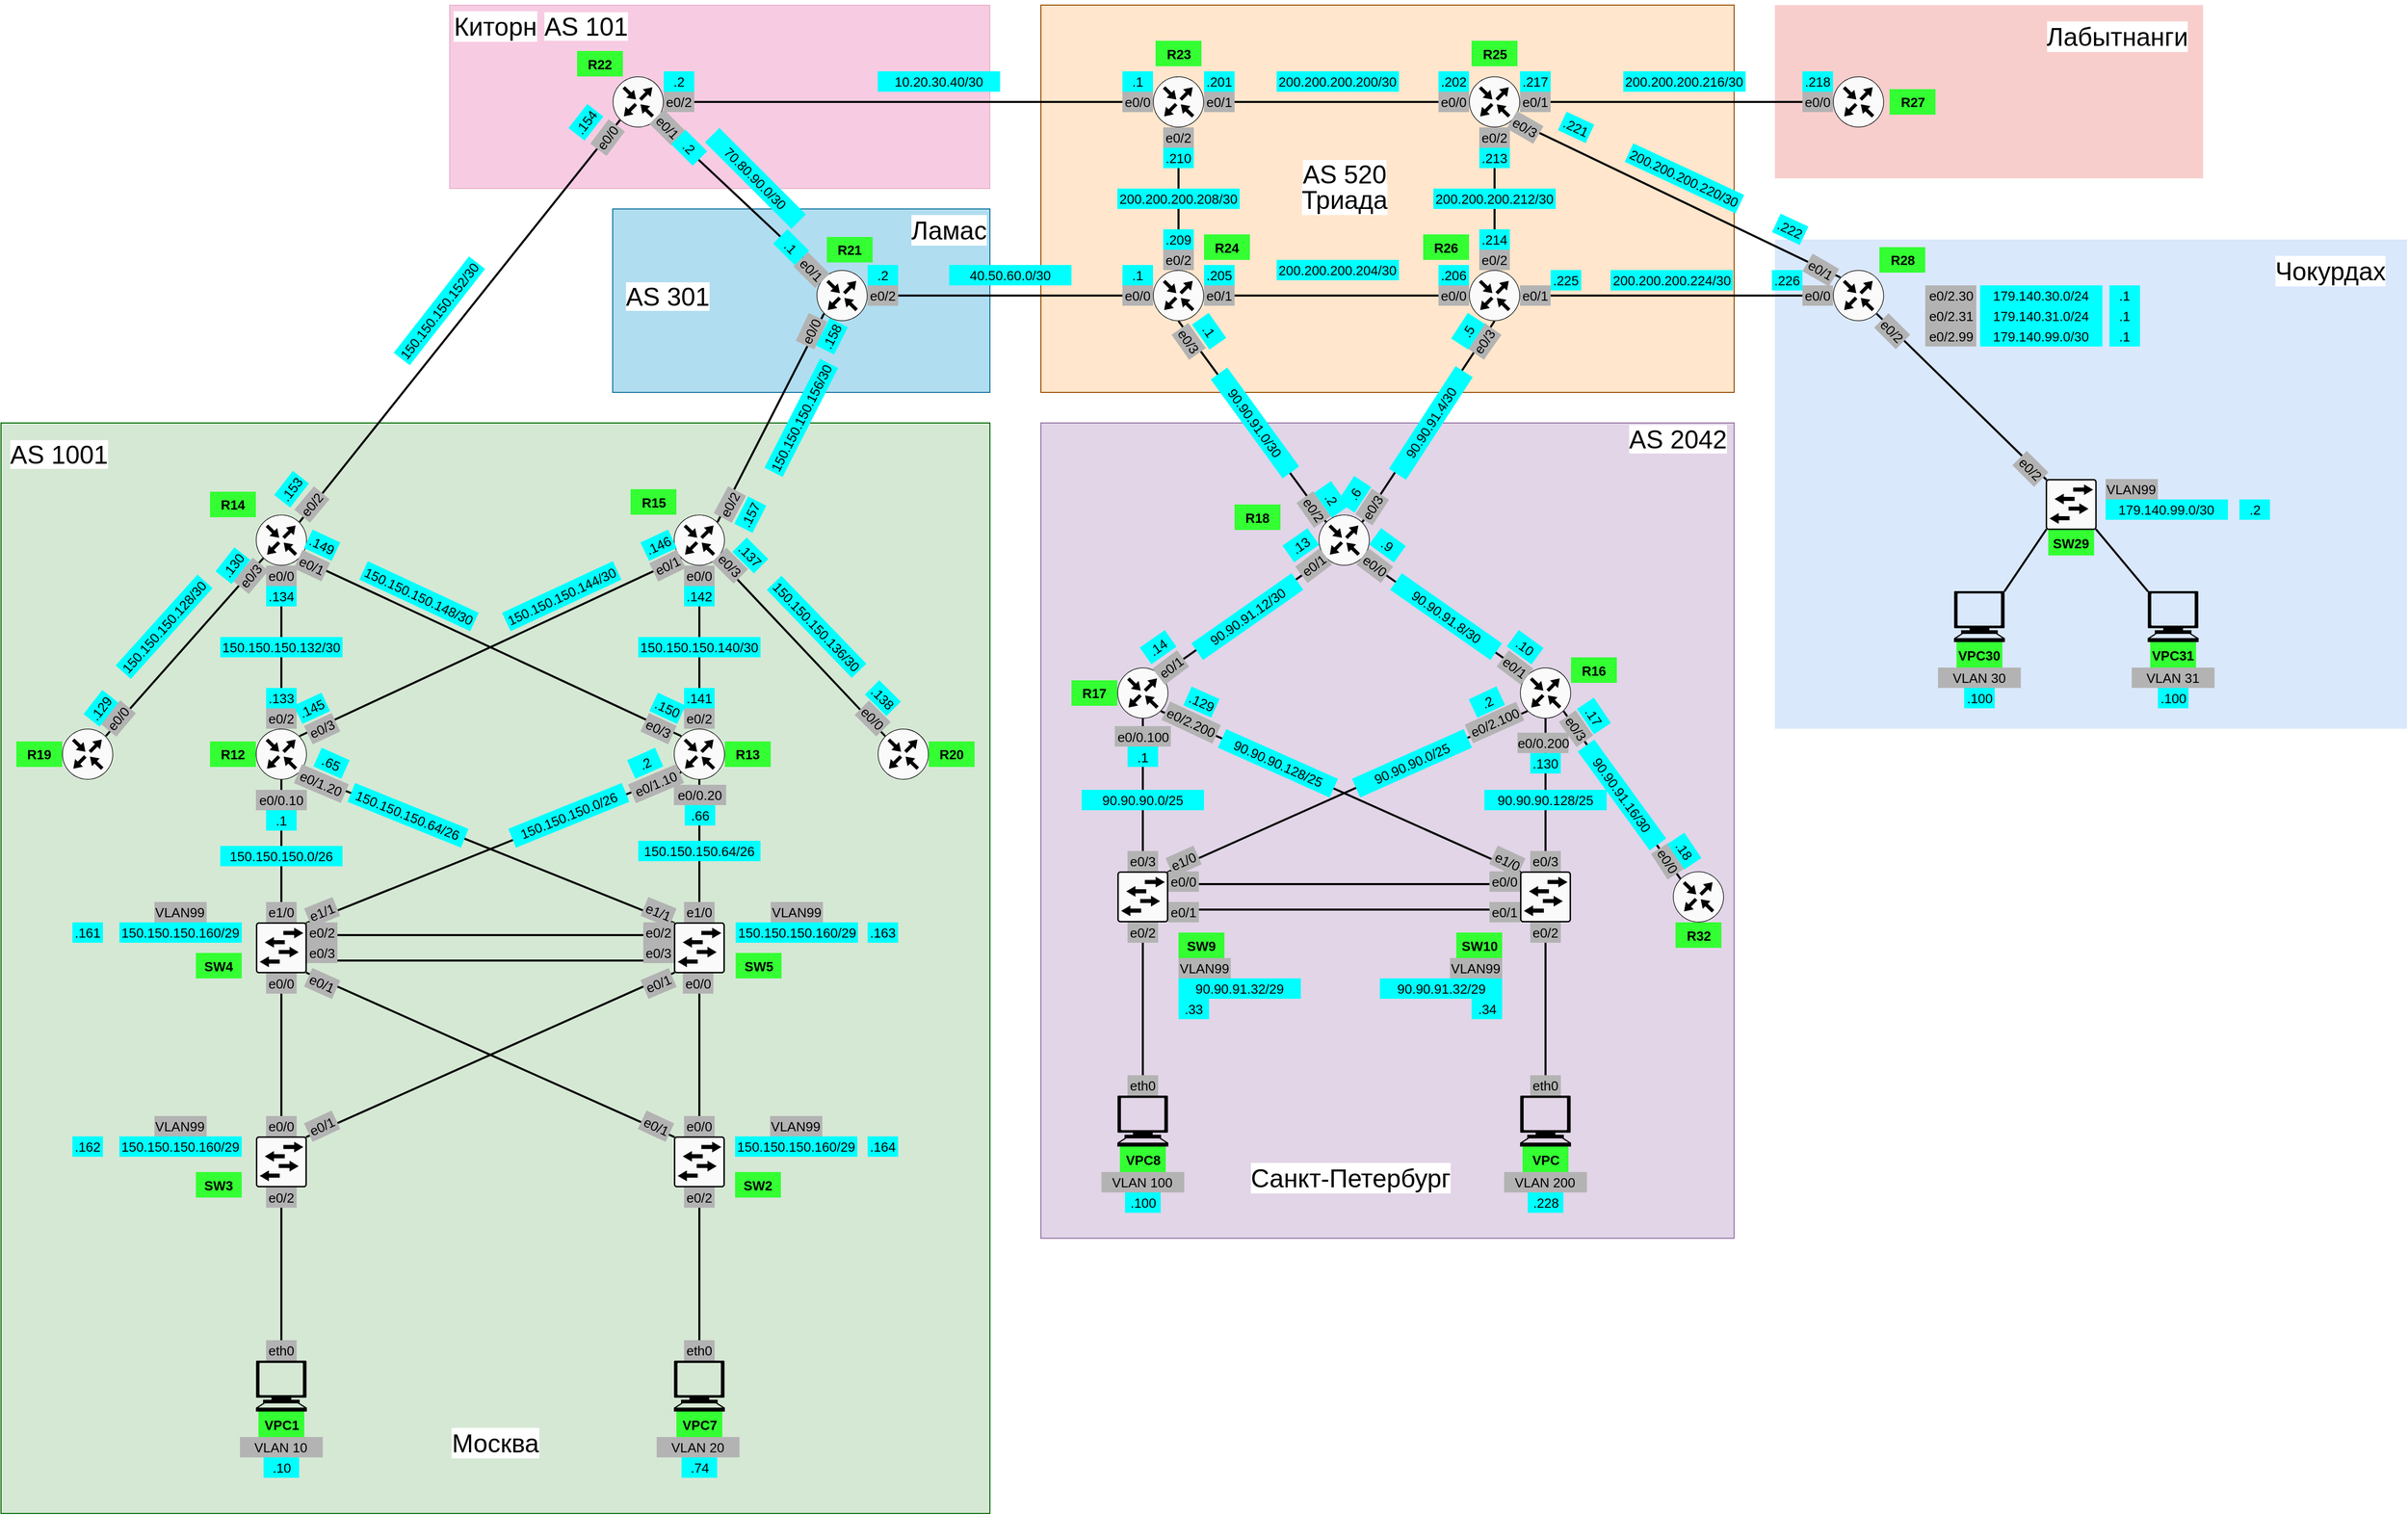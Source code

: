 <mxfile version="24.8.6">
  <diagram name="Страница — 1" id="Hg_LePs3vU4RveFHqYT7">
    <mxGraphModel dx="4184" dy="1495" grid="1" gridSize="10" guides="1" tooltips="1" connect="1" arrows="1" fold="1" page="1" pageScale="1" pageWidth="827" pageHeight="1169" math="0" shadow="0">
      <root>
        <mxCell id="0" />
        <mxCell id="1" parent="0" />
        <mxCell id="QPd53AtzhODbShDAzz95-96" value="" style="whiteSpace=wrap;html=1;fillColor=#b1ddf0;strokeColor=#10739e;" parent="1" vertex="1">
          <mxGeometry x="-310" y="370" width="370" height="180" as="geometry" />
        </mxCell>
        <mxCell id="QPd53AtzhODbShDAzz95-94" value="" style="whiteSpace=wrap;html=1;fillColor=#d80073;strokeColor=#A50040;fontColor=#ffffff;opacity=20;" parent="1" vertex="1">
          <mxGeometry x="-470" y="170" width="530" height="180" as="geometry" />
        </mxCell>
        <mxCell id="QPd53AtzhODbShDAzz95-93" value="" style="whiteSpace=wrap;html=1;fillColor=#d5e8d4;strokeColor=#006600;" parent="1" vertex="1">
          <mxGeometry x="-910" y="580" width="970" height="1070" as="geometry" />
        </mxCell>
        <mxCell id="QPd53AtzhODbShDAzz95-47" value="" style="whiteSpace=wrap;html=1;fillColor=#e1d5e7;strokeColor=#9673a6;" parent="1" vertex="1">
          <mxGeometry x="110" y="580" width="680" height="800" as="geometry" />
        </mxCell>
        <mxCell id="QPd53AtzhODbShDAzz95-24" value="" style="whiteSpace=wrap;html=1;fillColor=#dae8fc;strokeColor=none;" parent="1" vertex="1">
          <mxGeometry x="830" y="400" width="620" height="480" as="geometry" />
        </mxCell>
        <mxCell id="QPd53AtzhODbShDAzz95-23" value="" style="whiteSpace=wrap;html=1;fillColor=#f8cecc;strokeColor=none;" parent="1" vertex="1">
          <mxGeometry x="830" y="170" width="420" height="170" as="geometry" />
        </mxCell>
        <mxCell id="QPd53AtzhODbShDAzz95-19" value="" style="whiteSpace=wrap;html=1;strokeWidth=1;fillColor=#ffe6cc;strokeColor=#994C00;" parent="1" vertex="1">
          <mxGeometry x="110" y="170" width="680" height="380" as="geometry" />
        </mxCell>
        <mxCell id="QPd53AtzhODbShDAzz95-1" value="" style="sketch=0;points=[[0.5,0,0],[1,0.5,0],[0.5,1,0],[0,0.5,0],[0.145,0.145,0],[0.856,0.145,0],[0.855,0.856,0],[0.145,0.855,0]];verticalLabelPosition=bottom;html=1;verticalAlign=top;aspect=fixed;align=center;pointerEvents=1;shape=mxgraph.cisco19.rect;prIcon=router;fillColor=#FAFAFA;strokeColor=#000000;" parent="1" vertex="1">
          <mxGeometry x="220" y="240" width="50" height="50" as="geometry" />
        </mxCell>
        <mxCell id="QPd53AtzhODbShDAzz95-2" value="" style="sketch=0;points=[[0.5,0,0],[1,0.5,0],[0.5,1,0],[0,0.5,0],[0.145,0.145,0],[0.856,0.145,0],[0.855,0.856,0],[0.145,0.855,0]];verticalLabelPosition=bottom;html=1;verticalAlign=top;aspect=fixed;align=center;pointerEvents=1;shape=mxgraph.cisco19.rect;prIcon=router;fillColor=#FAFAFA;strokeColor=#000000;" parent="1" vertex="1">
          <mxGeometry x="530" y="240" width="50" height="50" as="geometry" />
        </mxCell>
        <mxCell id="QPd53AtzhODbShDAzz95-3" value="" style="sketch=0;points=[[0.5,0,0],[1,0.5,0],[0.5,1,0],[0,0.5,0],[0.145,0.145,0],[0.856,0.145,0],[0.855,0.856,0],[0.145,0.855,0]];verticalLabelPosition=bottom;html=1;verticalAlign=top;aspect=fixed;align=center;pointerEvents=1;shape=mxgraph.cisco19.rect;prIcon=router;fillColor=#FAFAFA;strokeColor=#000000;" parent="1" vertex="1">
          <mxGeometry x="220" y="430" width="50" height="50" as="geometry" />
        </mxCell>
        <mxCell id="QPd53AtzhODbShDAzz95-4" value="" style="sketch=0;points=[[0.5,0,0],[1,0.5,0],[0.5,1,0],[0,0.5,0],[0.145,0.145,0],[0.856,0.145,0],[0.855,0.856,0],[0.145,0.855,0]];verticalLabelPosition=bottom;html=1;verticalAlign=top;aspect=fixed;align=center;pointerEvents=1;shape=mxgraph.cisco19.rect;prIcon=router;fillColor=#FAFAFA;strokeColor=#000000;" parent="1" vertex="1">
          <mxGeometry x="530" y="430" width="50" height="50" as="geometry" />
        </mxCell>
        <mxCell id="QPd53AtzhODbShDAzz95-5" style="edgeStyle=orthogonalEdgeStyle;rounded=0;orthogonalLoop=1;jettySize=auto;html=1;exitX=0.5;exitY=0;exitDx=0;exitDy=0;exitPerimeter=0;entryX=0.5;entryY=1;entryDx=0;entryDy=0;entryPerimeter=0;endArrow=none;endFill=0;strokeWidth=2;" parent="1" source="QPd53AtzhODbShDAzz95-4" target="QPd53AtzhODbShDAzz95-2" edge="1">
          <mxGeometry relative="1" as="geometry" />
        </mxCell>
        <mxCell id="QPd53AtzhODbShDAzz95-6" style="edgeStyle=orthogonalEdgeStyle;rounded=0;orthogonalLoop=1;jettySize=auto;html=1;exitX=1;exitY=0.5;exitDx=0;exitDy=0;exitPerimeter=0;entryX=0;entryY=0.5;entryDx=0;entryDy=0;entryPerimeter=0;endArrow=none;endFill=0;strokeWidth=2;" parent="1" source="QPd53AtzhODbShDAzz95-1" target="QPd53AtzhODbShDAzz95-2" edge="1">
          <mxGeometry relative="1" as="geometry" />
        </mxCell>
        <mxCell id="QPd53AtzhODbShDAzz95-7" style="edgeStyle=orthogonalEdgeStyle;rounded=0;orthogonalLoop=1;jettySize=auto;html=1;exitX=0.5;exitY=1;exitDx=0;exitDy=0;exitPerimeter=0;entryX=0.5;entryY=0;entryDx=0;entryDy=0;entryPerimeter=0;endArrow=none;endFill=0;strokeWidth=2;" parent="1" source="QPd53AtzhODbShDAzz95-1" target="QPd53AtzhODbShDAzz95-3" edge="1">
          <mxGeometry relative="1" as="geometry" />
        </mxCell>
        <mxCell id="QPd53AtzhODbShDAzz95-8" style="edgeStyle=orthogonalEdgeStyle;rounded=0;orthogonalLoop=1;jettySize=auto;html=1;exitX=1;exitY=0.5;exitDx=0;exitDy=0;exitPerimeter=0;entryX=0;entryY=0.5;entryDx=0;entryDy=0;entryPerimeter=0;endArrow=none;endFill=0;strokeWidth=2;" parent="1" source="QPd53AtzhODbShDAzz95-3" target="QPd53AtzhODbShDAzz95-4" edge="1">
          <mxGeometry relative="1" as="geometry" />
        </mxCell>
        <mxCell id="QPd53AtzhODbShDAzz95-9" value="" style="sketch=0;points=[[0.5,0,0],[1,0.5,0],[0.5,1,0],[0,0.5,0],[0.145,0.145,0],[0.856,0.145,0],[0.855,0.856,0],[0.145,0.855,0]];verticalLabelPosition=bottom;html=1;verticalAlign=top;aspect=fixed;align=center;pointerEvents=1;shape=mxgraph.cisco19.rect;prIcon=router;fillColor=#FAFAFA;strokeColor=#000000;" parent="1" vertex="1">
          <mxGeometry x="887" y="240" width="50" height="50" as="geometry" />
        </mxCell>
        <mxCell id="QPd53AtzhODbShDAzz95-10" value="" style="sketch=0;points=[[0.5,0,0],[1,0.5,0],[0.5,1,0],[0,0.5,0],[0.145,0.145,0],[0.856,0.145,0],[0.855,0.856,0],[0.145,0.855,0]];verticalLabelPosition=bottom;html=1;verticalAlign=top;aspect=fixed;align=center;pointerEvents=1;shape=mxgraph.cisco19.rect;prIcon=router;fillColor=#FAFAFA;strokeColor=#000000;" parent="1" vertex="1">
          <mxGeometry x="887" y="430" width="50" height="50" as="geometry" />
        </mxCell>
        <mxCell id="QPd53AtzhODbShDAzz95-11" value="" style="sketch=0;points=[[0.015,0.015,0],[0.985,0.015,0],[0.985,0.985,0],[0.015,0.985,0],[0.25,0,0],[0.5,0,0],[0.75,0,0],[1,0.25,0],[1,0.5,0],[1,0.75,0],[0.75,1,0],[0.5,1,0],[0.25,1,0],[0,0.75,0],[0,0.5,0],[0,0.25,0]];verticalLabelPosition=bottom;html=1;verticalAlign=top;aspect=fixed;align=center;pointerEvents=1;shape=mxgraph.cisco19.rect;prIcon=l2_switch;fillColor=#FAFAFA;strokeColor=#000000;" parent="1" vertex="1">
          <mxGeometry x="1095.63" y="635" width="50" height="50" as="geometry" />
        </mxCell>
        <mxCell id="QPd53AtzhODbShDAzz95-12" style="rounded=0;orthogonalLoop=1;jettySize=auto;html=1;exitX=0.015;exitY=0.015;exitDx=0;exitDy=0;exitPerimeter=0;entryX=0.855;entryY=0.856;entryDx=0;entryDy=0;entryPerimeter=0;endArrow=none;endFill=0;strokeWidth=2;" parent="1" source="QPd53AtzhODbShDAzz95-11" target="QPd53AtzhODbShDAzz95-10" edge="1">
          <mxGeometry relative="1" as="geometry" />
        </mxCell>
        <mxCell id="QPd53AtzhODbShDAzz95-13" value="" style="shape=mxgraph.signs.tech.computer;html=1;pointerEvents=1;fillColor=#000000;strokeColor=none;verticalLabelPosition=bottom;verticalAlign=top;align=center;" parent="1" vertex="1">
          <mxGeometry x="1005.63" y="745" width="50" height="50" as="geometry" />
        </mxCell>
        <mxCell id="QPd53AtzhODbShDAzz95-14" value="" style="shape=mxgraph.signs.tech.computer;html=1;pointerEvents=1;fillColor=#000000;strokeColor=none;verticalLabelPosition=bottom;verticalAlign=top;align=center;" parent="1" vertex="1">
          <mxGeometry x="1195.63" y="745" width="50" height="50" as="geometry" />
        </mxCell>
        <mxCell id="QPd53AtzhODbShDAzz95-15" style="rounded=0;orthogonalLoop=1;jettySize=auto;html=1;exitX=0.99;exitY=0.007;exitDx=0;exitDy=0;exitPerimeter=0;entryX=0.015;entryY=0.985;entryDx=0;entryDy=0;entryPerimeter=0;endArrow=none;endFill=0;strokeWidth=2;" parent="1" source="QPd53AtzhODbShDAzz95-13" target="QPd53AtzhODbShDAzz95-11" edge="1">
          <mxGeometry relative="1" as="geometry" />
        </mxCell>
        <mxCell id="QPd53AtzhODbShDAzz95-16" style="rounded=0;orthogonalLoop=1;jettySize=auto;html=1;exitX=0.985;exitY=0.985;exitDx=0;exitDy=0;exitPerimeter=0;entryX=0.007;entryY=0.007;entryDx=0;entryDy=0;entryPerimeter=0;endArrow=none;endFill=0;strokeWidth=2;" parent="1" source="QPd53AtzhODbShDAzz95-11" target="QPd53AtzhODbShDAzz95-14" edge="1">
          <mxGeometry relative="1" as="geometry" />
        </mxCell>
        <mxCell id="QPd53AtzhODbShDAzz95-17" style="edgeStyle=orthogonalEdgeStyle;rounded=0;orthogonalLoop=1;jettySize=auto;html=1;exitX=1;exitY=0.5;exitDx=0;exitDy=0;exitPerimeter=0;entryX=0;entryY=0.5;entryDx=0;entryDy=0;entryPerimeter=0;strokeWidth=2;endArrow=none;endFill=0;" parent="1" source="QPd53AtzhODbShDAzz95-4" target="QPd53AtzhODbShDAzz95-10" edge="1">
          <mxGeometry relative="1" as="geometry" />
        </mxCell>
        <mxCell id="QPd53AtzhODbShDAzz95-18" style="rounded=0;orthogonalLoop=1;jettySize=auto;html=1;exitX=1;exitY=0.5;exitDx=0;exitDy=0;exitPerimeter=0;entryX=0;entryY=0.5;entryDx=0;entryDy=0;entryPerimeter=0;endArrow=none;endFill=0;strokeWidth=2;" parent="1" source="QPd53AtzhODbShDAzz95-110" target="QPd53AtzhODbShDAzz95-9" edge="1">
          <mxGeometry relative="1" as="geometry" />
        </mxCell>
        <mxCell id="QPd53AtzhODbShDAzz95-20" value="Триада" style="text;strokeColor=none;align=center;fillColor=none;html=1;verticalAlign=middle;whiteSpace=wrap;rounded=0;labelBackgroundColor=#FFFFFF;fontSize=25;" parent="1" vertex="1">
          <mxGeometry x="362.5" y="340" width="90" height="40" as="geometry" />
        </mxCell>
        <mxCell id="QPd53AtzhODbShDAzz95-21" value="&lt;span style=&quot;background-color: rgb(255, 255, 255); font-size: 25px;&quot;&gt;AS 520&lt;/span&gt;" style="text;strokeColor=none;align=center;fillColor=none;html=1;verticalAlign=middle;whiteSpace=wrap;rounded=0;fontSize=25;" parent="1" vertex="1">
          <mxGeometry x="353.75" y="310" width="107.5" height="50" as="geometry" />
        </mxCell>
        <mxCell id="QPd53AtzhODbShDAzz95-26" value="Чокурдах" style="text;strokeColor=none;align=center;fillColor=none;html=1;verticalAlign=middle;whiteSpace=wrap;rounded=0;labelBackgroundColor=#FFFFFF;fontSize=25;" parent="1" vertex="1">
          <mxGeometry x="1320" y="410" width="110" height="40" as="geometry" />
        </mxCell>
        <mxCell id="QPd53AtzhODbShDAzz95-27" value="Лабытнанги" style="text;strokeColor=none;align=center;fillColor=none;html=1;verticalAlign=middle;whiteSpace=wrap;rounded=0;labelBackgroundColor=#FFFFFF;fontSize=25;" parent="1" vertex="1">
          <mxGeometry x="1091" y="180" width="150" height="40" as="geometry" />
        </mxCell>
        <mxCell id="QPd53AtzhODbShDAzz95-28" value="" style="sketch=0;points=[[0.5,0,0],[1,0.5,0],[0.5,1,0],[0,0.5,0],[0.145,0.145,0],[0.856,0.145,0],[0.855,0.856,0],[0.145,0.855,0]];verticalLabelPosition=bottom;html=1;verticalAlign=top;aspect=fixed;align=center;pointerEvents=1;shape=mxgraph.cisco19.rect;prIcon=router;fillColor=#FAFAFA;strokeColor=#000000;" parent="1" vertex="1">
          <mxGeometry x="382.5" y="670" width="50" height="50" as="geometry" />
        </mxCell>
        <mxCell id="QPd53AtzhODbShDAzz95-29" style="rounded=0;orthogonalLoop=1;jettySize=auto;html=1;exitX=0.856;exitY=0.145;exitDx=0;exitDy=0;exitPerimeter=0;entryX=0.5;entryY=1;entryDx=0;entryDy=0;entryPerimeter=0;endArrow=none;endFill=0;strokeWidth=2;" parent="1" source="QPd53AtzhODbShDAzz95-28" target="QPd53AtzhODbShDAzz95-4" edge="1">
          <mxGeometry relative="1" as="geometry" />
        </mxCell>
        <mxCell id="QPd53AtzhODbShDAzz95-30" style="rounded=0;orthogonalLoop=1;jettySize=auto;html=1;exitX=0.145;exitY=0.145;exitDx=0;exitDy=0;exitPerimeter=0;entryX=0.5;entryY=1;entryDx=0;entryDy=0;entryPerimeter=0;strokeWidth=2;endArrow=none;endFill=0;" parent="1" source="QPd53AtzhODbShDAzz95-28" target="QPd53AtzhODbShDAzz95-3" edge="1">
          <mxGeometry relative="1" as="geometry" />
        </mxCell>
        <mxCell id="QPd53AtzhODbShDAzz95-31" value="" style="sketch=0;points=[[0.5,0,0],[1,0.5,0],[0.5,1,0],[0,0.5,0],[0.145,0.145,0],[0.856,0.145,0],[0.855,0.856,0],[0.145,0.855,0]];verticalLabelPosition=bottom;html=1;verticalAlign=top;aspect=fixed;align=center;pointerEvents=1;shape=mxgraph.cisco19.rect;prIcon=router;fillColor=#FAFAFA;strokeColor=#000000;" parent="1" vertex="1">
          <mxGeometry x="185" y="820" width="50" height="50" as="geometry" />
        </mxCell>
        <mxCell id="QPd53AtzhODbShDAzz95-32" value="" style="sketch=0;points=[[0.5,0,0],[1,0.5,0],[0.5,1,0],[0,0.5,0],[0.145,0.145,0],[0.856,0.145,0],[0.855,0.856,0],[0.145,0.855,0]];verticalLabelPosition=bottom;html=1;verticalAlign=top;aspect=fixed;align=center;pointerEvents=1;shape=mxgraph.cisco19.rect;prIcon=router;fillColor=#FAFAFA;strokeColor=#000000;" parent="1" vertex="1">
          <mxGeometry x="580" y="820" width="50" height="50" as="geometry" />
        </mxCell>
        <mxCell id="QPd53AtzhODbShDAzz95-33" style="rounded=0;orthogonalLoop=1;jettySize=auto;html=1;exitX=0.856;exitY=0.145;exitDx=0;exitDy=0;exitPerimeter=0;entryX=0.145;entryY=0.855;entryDx=0;entryDy=0;entryPerimeter=0;endArrow=none;endFill=0;strokeWidth=2;" parent="1" source="QPd53AtzhODbShDAzz95-31" target="QPd53AtzhODbShDAzz95-28" edge="1">
          <mxGeometry relative="1" as="geometry" />
        </mxCell>
        <mxCell id="QPd53AtzhODbShDAzz95-34" style="rounded=0;orthogonalLoop=1;jettySize=auto;html=1;exitX=0.855;exitY=0.856;exitDx=0;exitDy=0;exitPerimeter=0;entryX=0.145;entryY=0.145;entryDx=0;entryDy=0;entryPerimeter=0;endArrow=none;endFill=0;strokeWidth=2;" parent="1" source="QPd53AtzhODbShDAzz95-28" target="QPd53AtzhODbShDAzz95-32" edge="1">
          <mxGeometry relative="1" as="geometry" />
        </mxCell>
        <mxCell id="QPd53AtzhODbShDAzz95-35" value="" style="sketch=0;points=[[0.015,0.015,0],[0.985,0.015,0],[0.985,0.985,0],[0.015,0.985,0],[0.25,0,0],[0.5,0,0],[0.75,0,0],[1,0.25,0],[1,0.5,0],[1,0.75,0],[0.75,1,0],[0.5,1,0],[0.25,1,0],[0,0.75,0],[0,0.5,0],[0,0.25,0]];verticalLabelPosition=bottom;html=1;verticalAlign=top;aspect=fixed;align=center;pointerEvents=1;shape=mxgraph.cisco19.rect;prIcon=l2_switch;fillColor=#FAFAFA;strokeColor=#000000;" parent="1" vertex="1">
          <mxGeometry x="185" y="1020" width="50" height="50" as="geometry" />
        </mxCell>
        <mxCell id="QPd53AtzhODbShDAzz95-36" value="" style="sketch=0;points=[[0.015,0.015,0],[0.985,0.015,0],[0.985,0.985,0],[0.015,0.985,0],[0.25,0,0],[0.5,0,0],[0.75,0,0],[1,0.25,0],[1,0.5,0],[1,0.75,0],[0.75,1,0],[0.5,1,0],[0.25,1,0],[0,0.75,0],[0,0.5,0],[0,0.25,0]];verticalLabelPosition=bottom;html=1;verticalAlign=top;aspect=fixed;align=center;pointerEvents=1;shape=mxgraph.cisco19.rect;prIcon=l2_switch;fillColor=#FAFAFA;strokeColor=#000000;" parent="1" vertex="1">
          <mxGeometry x="580" y="1020" width="50" height="50" as="geometry" />
        </mxCell>
        <mxCell id="QPd53AtzhODbShDAzz95-37" style="edgeStyle=orthogonalEdgeStyle;rounded=0;orthogonalLoop=1;jettySize=auto;html=1;exitX=0.5;exitY=1;exitDx=0;exitDy=0;exitPerimeter=0;entryX=0.5;entryY=0;entryDx=0;entryDy=0;entryPerimeter=0;endArrow=none;endFill=0;strokeWidth=2;" parent="1" source="QPd53AtzhODbShDAzz95-31" target="QPd53AtzhODbShDAzz95-35" edge="1">
          <mxGeometry relative="1" as="geometry" />
        </mxCell>
        <mxCell id="QPd53AtzhODbShDAzz95-38" style="edgeStyle=orthogonalEdgeStyle;rounded=0;orthogonalLoop=1;jettySize=auto;html=1;exitX=0.5;exitY=1;exitDx=0;exitDy=0;exitPerimeter=0;entryX=0.5;entryY=0;entryDx=0;entryDy=0;entryPerimeter=0;endArrow=none;endFill=0;strokeWidth=2;" parent="1" source="QPd53AtzhODbShDAzz95-32" target="QPd53AtzhODbShDAzz95-36" edge="1">
          <mxGeometry relative="1" as="geometry" />
        </mxCell>
        <mxCell id="QPd53AtzhODbShDAzz95-39" style="rounded=0;orthogonalLoop=1;jettySize=auto;html=1;exitX=0.985;exitY=0.015;exitDx=0;exitDy=0;exitPerimeter=0;entryX=0.145;entryY=0.855;entryDx=0;entryDy=0;entryPerimeter=0;strokeWidth=2;endArrow=none;endFill=0;" parent="1" source="QPd53AtzhODbShDAzz95-35" target="QPd53AtzhODbShDAzz95-32" edge="1">
          <mxGeometry relative="1" as="geometry" />
        </mxCell>
        <mxCell id="QPd53AtzhODbShDAzz95-40" style="rounded=0;orthogonalLoop=1;jettySize=auto;html=1;exitX=0.015;exitY=0.015;exitDx=0;exitDy=0;exitPerimeter=0;entryX=0.855;entryY=0.856;entryDx=0;entryDy=0;entryPerimeter=0;endArrow=none;endFill=0;strokeWidth=2;" parent="1" source="QPd53AtzhODbShDAzz95-36" target="QPd53AtzhODbShDAzz95-31" edge="1">
          <mxGeometry relative="1" as="geometry" />
        </mxCell>
        <mxCell id="QPd53AtzhODbShDAzz95-41" style="edgeStyle=orthogonalEdgeStyle;rounded=0;orthogonalLoop=1;jettySize=auto;html=1;exitX=1;exitY=0.25;exitDx=0;exitDy=0;exitPerimeter=0;entryX=0;entryY=0.25;entryDx=0;entryDy=0;entryPerimeter=0;endArrow=none;endFill=0;strokeWidth=2;" parent="1" source="QPd53AtzhODbShDAzz95-35" target="QPd53AtzhODbShDAzz95-36" edge="1">
          <mxGeometry relative="1" as="geometry" />
        </mxCell>
        <mxCell id="QPd53AtzhODbShDAzz95-42" style="edgeStyle=orthogonalEdgeStyle;rounded=0;orthogonalLoop=1;jettySize=auto;html=1;exitX=1;exitY=0.75;exitDx=0;exitDy=0;exitPerimeter=0;entryX=0;entryY=0.75;entryDx=0;entryDy=0;entryPerimeter=0;endArrow=none;endFill=0;strokeWidth=2;" parent="1" source="QPd53AtzhODbShDAzz95-35" target="QPd53AtzhODbShDAzz95-36" edge="1">
          <mxGeometry relative="1" as="geometry" />
        </mxCell>
        <mxCell id="QPd53AtzhODbShDAzz95-43" value="" style="shape=mxgraph.signs.tech.computer;html=1;pointerEvents=1;fillColor=#000000;strokeColor=none;verticalLabelPosition=bottom;verticalAlign=top;align=center;" parent="1" vertex="1">
          <mxGeometry x="185" y="1240" width="50" height="50" as="geometry" />
        </mxCell>
        <mxCell id="QPd53AtzhODbShDAzz95-44" value="" style="shape=mxgraph.signs.tech.computer;html=1;pointerEvents=1;fillColor=#000000;strokeColor=none;verticalLabelPosition=bottom;verticalAlign=top;align=center;" parent="1" vertex="1">
          <mxGeometry x="580" y="1240" width="50" height="50" as="geometry" />
        </mxCell>
        <mxCell id="QPd53AtzhODbShDAzz95-45" style="edgeStyle=orthogonalEdgeStyle;rounded=0;orthogonalLoop=1;jettySize=auto;html=1;exitX=0.5;exitY=0;exitDx=0;exitDy=0;exitPerimeter=0;entryX=0.5;entryY=1;entryDx=0;entryDy=0;entryPerimeter=0;endArrow=none;endFill=0;strokeWidth=2;" parent="1" source="QPd53AtzhODbShDAzz95-43" target="QPd53AtzhODbShDAzz95-35" edge="1">
          <mxGeometry relative="1" as="geometry" />
        </mxCell>
        <mxCell id="QPd53AtzhODbShDAzz95-46" style="edgeStyle=orthogonalEdgeStyle;rounded=0;orthogonalLoop=1;jettySize=auto;html=1;exitX=0.5;exitY=0;exitDx=0;exitDy=0;exitPerimeter=0;entryX=0.5;entryY=1;entryDx=0;entryDy=0;entryPerimeter=0;strokeWidth=2;endArrow=none;endFill=0;" parent="1" source="QPd53AtzhODbShDAzz95-44" target="QPd53AtzhODbShDAzz95-36" edge="1">
          <mxGeometry relative="1" as="geometry" />
        </mxCell>
        <mxCell id="QPd53AtzhODbShDAzz95-48" value="" style="sketch=0;points=[[0.5,0,0],[1,0.5,0],[0.5,1,0],[0,0.5,0],[0.145,0.145,0],[0.856,0.145,0],[0.855,0.856,0],[0.145,0.855,0]];verticalLabelPosition=bottom;html=1;verticalAlign=top;aspect=fixed;align=center;pointerEvents=1;shape=mxgraph.cisco19.rect;prIcon=router;fillColor=#FAFAFA;strokeColor=#000000;" parent="1" vertex="1">
          <mxGeometry x="730" y="1020" width="50" height="50" as="geometry" />
        </mxCell>
        <mxCell id="QPd53AtzhODbShDAzz95-49" style="rounded=0;orthogonalLoop=1;jettySize=auto;html=1;exitX=0.145;exitY=0.145;exitDx=0;exitDy=0;exitPerimeter=0;entryX=0.855;entryY=0.856;entryDx=0;entryDy=0;entryPerimeter=0;endArrow=none;endFill=0;strokeWidth=2;" parent="1" source="QPd53AtzhODbShDAzz95-48" target="QPd53AtzhODbShDAzz95-32" edge="1">
          <mxGeometry relative="1" as="geometry" />
        </mxCell>
        <mxCell id="QPd53AtzhODbShDAzz95-50" value="&lt;span style=&quot;background-color: rgb(255, 255, 255); font-size: 25px;&quot;&gt;AS 2042&lt;/span&gt;" style="text;strokeColor=none;align=center;fillColor=none;html=1;verticalAlign=middle;whiteSpace=wrap;rounded=0;fontSize=25;" parent="1" vertex="1">
          <mxGeometry x="681.25" y="570" width="107.5" height="50" as="geometry" />
        </mxCell>
        <mxCell id="QPd53AtzhODbShDAzz95-51" value="Санкт-Петербург" style="text;strokeColor=none;align=center;fillColor=none;html=1;verticalAlign=middle;whiteSpace=wrap;rounded=0;labelBackgroundColor=#FFFFFF;fontSize=25;" parent="1" vertex="1">
          <mxGeometry x="314" y="1300" width="200" height="40" as="geometry" />
        </mxCell>
        <mxCell id="QPd53AtzhODbShDAzz95-52" value="" style="sketch=0;points=[[0.5,0,0],[1,0.5,0],[0.5,1,0],[0,0.5,0],[0.145,0.145,0],[0.856,0.145,0],[0.855,0.856,0],[0.145,0.855,0]];verticalLabelPosition=bottom;html=1;verticalAlign=top;aspect=fixed;align=center;pointerEvents=1;shape=mxgraph.cisco19.rect;prIcon=router;fillColor=#FAFAFA;strokeColor=#000000;" parent="1" vertex="1">
          <mxGeometry x="-110" y="430" width="50" height="50" as="geometry" />
        </mxCell>
        <mxCell id="QPd53AtzhODbShDAzz95-53" value="" style="sketch=0;points=[[0.5,0,0],[1,0.5,0],[0.5,1,0],[0,0.5,0],[0.145,0.145,0],[0.856,0.145,0],[0.855,0.856,0],[0.145,0.855,0]];verticalLabelPosition=bottom;html=1;verticalAlign=top;aspect=fixed;align=center;pointerEvents=1;shape=mxgraph.cisco19.rect;prIcon=router;fillColor=#FAFAFA;strokeColor=#000000;" parent="1" vertex="1">
          <mxGeometry x="-310" y="240" width="50" height="50" as="geometry" />
        </mxCell>
        <mxCell id="QPd53AtzhODbShDAzz95-54" style="rounded=0;orthogonalLoop=1;jettySize=auto;html=1;exitX=0.855;exitY=0.856;exitDx=0;exitDy=0;exitPerimeter=0;entryX=0.145;entryY=0.145;entryDx=0;entryDy=0;entryPerimeter=0;endArrow=none;endFill=0;strokeWidth=2;" parent="1" source="QPd53AtzhODbShDAzz95-2" target="QPd53AtzhODbShDAzz95-10" edge="1">
          <mxGeometry relative="1" as="geometry" />
        </mxCell>
        <mxCell id="QPd53AtzhODbShDAzz95-55" value="" style="sketch=0;points=[[0.5,0,0],[1,0.5,0],[0.5,1,0],[0,0.5,0],[0.145,0.145,0],[0.856,0.145,0],[0.855,0.856,0],[0.145,0.855,0]];verticalLabelPosition=bottom;html=1;verticalAlign=top;aspect=fixed;align=center;pointerEvents=1;shape=mxgraph.cisco19.rect;prIcon=router;fillColor=#FAFAFA;strokeColor=#000000;" parent="1" vertex="1">
          <mxGeometry x="-250" y="670" width="50" height="50" as="geometry" />
        </mxCell>
        <mxCell id="QPd53AtzhODbShDAzz95-56" value="" style="sketch=0;points=[[0.5,0,0],[1,0.5,0],[0.5,1,0],[0,0.5,0],[0.145,0.145,0],[0.856,0.145,0],[0.855,0.856,0],[0.145,0.855,0]];verticalLabelPosition=bottom;html=1;verticalAlign=top;aspect=fixed;align=center;pointerEvents=1;shape=mxgraph.cisco19.rect;prIcon=router;fillColor=#FAFAFA;strokeColor=#000000;" parent="1" vertex="1">
          <mxGeometry x="-660" y="670" width="50" height="50" as="geometry" />
        </mxCell>
        <mxCell id="QPd53AtzhODbShDAzz95-57" style="rounded=0;orthogonalLoop=1;jettySize=auto;html=1;exitX=0.856;exitY=0.145;exitDx=0;exitDy=0;exitPerimeter=0;entryX=0.145;entryY=0.855;entryDx=0;entryDy=0;entryPerimeter=0;endArrow=none;endFill=0;strokeWidth=2;" parent="1" source="QPd53AtzhODbShDAzz95-55" target="QPd53AtzhODbShDAzz95-52" edge="1">
          <mxGeometry relative="1" as="geometry" />
        </mxCell>
        <mxCell id="QPd53AtzhODbShDAzz95-58" style="rounded=0;orthogonalLoop=1;jettySize=auto;html=1;exitX=0.856;exitY=0.145;exitDx=0;exitDy=0;exitPerimeter=0;entryX=0.145;entryY=0.855;entryDx=0;entryDy=0;entryPerimeter=0;strokeWidth=2;endArrow=none;endFill=0;" parent="1" source="QPd53AtzhODbShDAzz95-56" target="QPd53AtzhODbShDAzz95-53" edge="1">
          <mxGeometry relative="1" as="geometry" />
        </mxCell>
        <mxCell id="QPd53AtzhODbShDAzz95-59" style="rounded=0;orthogonalLoop=1;jettySize=auto;html=1;exitX=0.855;exitY=0.856;exitDx=0;exitDy=0;exitPerimeter=0;entryX=0.145;entryY=0.145;entryDx=0;entryDy=0;entryPerimeter=0;endArrow=none;endFill=0;strokeWidth=2;" parent="1" source="QPd53AtzhODbShDAzz95-53" target="QPd53AtzhODbShDAzz95-52" edge="1">
          <mxGeometry relative="1" as="geometry" />
        </mxCell>
        <mxCell id="QPd53AtzhODbShDAzz95-60" style="edgeStyle=orthogonalEdgeStyle;rounded=0;orthogonalLoop=1;jettySize=auto;html=1;exitX=1;exitY=0.5;exitDx=0;exitDy=0;exitPerimeter=0;entryX=0;entryY=0.5;entryDx=0;entryDy=0;entryPerimeter=0;strokeWidth=2;endArrow=none;endFill=0;" parent="1" source="QPd53AtzhODbShDAzz95-53" target="QPd53AtzhODbShDAzz95-1" edge="1">
          <mxGeometry relative="1" as="geometry" />
        </mxCell>
        <mxCell id="QPd53AtzhODbShDAzz95-61" style="rounded=0;orthogonalLoop=1;jettySize=auto;html=1;exitX=1;exitY=0.5;exitDx=0;exitDy=0;exitPerimeter=0;entryX=0;entryY=0.5;entryDx=0;entryDy=0;entryPerimeter=0;endArrow=none;endFill=0;strokeWidth=2;" parent="1" source="QPd53AtzhODbShDAzz95-52" target="QPd53AtzhODbShDAzz95-3" edge="1">
          <mxGeometry relative="1" as="geometry" />
        </mxCell>
        <mxCell id="QPd53AtzhODbShDAzz95-62" value="" style="sketch=0;points=[[0.5,0,0],[1,0.5,0],[0.5,1,0],[0,0.5,0],[0.145,0.145,0],[0.856,0.145,0],[0.855,0.856,0],[0.145,0.855,0]];verticalLabelPosition=bottom;html=1;verticalAlign=top;aspect=fixed;align=center;pointerEvents=1;shape=mxgraph.cisco19.rect;prIcon=router;fillColor=#FAFAFA;strokeColor=#000000;" parent="1" vertex="1">
          <mxGeometry x="-250" y="880" width="50" height="50" as="geometry" />
        </mxCell>
        <mxCell id="QPd53AtzhODbShDAzz95-63" value="" style="sketch=0;points=[[0.5,0,0],[1,0.5,0],[0.5,1,0],[0,0.5,0],[0.145,0.145,0],[0.856,0.145,0],[0.855,0.856,0],[0.145,0.855,0]];verticalLabelPosition=bottom;html=1;verticalAlign=top;aspect=fixed;align=center;pointerEvents=1;shape=mxgraph.cisco19.rect;prIcon=router;fillColor=#FAFAFA;strokeColor=#000000;" parent="1" vertex="1">
          <mxGeometry x="-660" y="880" width="50" height="50" as="geometry" />
        </mxCell>
        <mxCell id="QPd53AtzhODbShDAzz95-64" value="" style="sketch=0;points=[[0.5,0,0],[1,0.5,0],[0.5,1,0],[0,0.5,0],[0.145,0.145,0],[0.856,0.145,0],[0.855,0.856,0],[0.145,0.855,0]];verticalLabelPosition=bottom;html=1;verticalAlign=top;aspect=fixed;align=center;pointerEvents=1;shape=mxgraph.cisco19.rect;prIcon=router;fillColor=#FAFAFA;strokeColor=#000000;" parent="1" vertex="1">
          <mxGeometry x="-50" y="880" width="50" height="50" as="geometry" />
        </mxCell>
        <mxCell id="QPd53AtzhODbShDAzz95-65" value="" style="sketch=0;points=[[0.5,0,0],[1,0.5,0],[0.5,1,0],[0,0.5,0],[0.145,0.145,0],[0.856,0.145,0],[0.855,0.856,0],[0.145,0.855,0]];verticalLabelPosition=bottom;html=1;verticalAlign=top;aspect=fixed;align=center;pointerEvents=1;shape=mxgraph.cisco19.rect;prIcon=router;fillColor=#FAFAFA;strokeColor=#000000;" parent="1" vertex="1">
          <mxGeometry x="-850" y="880" width="50" height="50" as="geometry" />
        </mxCell>
        <mxCell id="QPd53AtzhODbShDAzz95-66" style="rounded=0;orthogonalLoop=1;jettySize=auto;html=1;exitX=0.856;exitY=0.145;exitDx=0;exitDy=0;exitPerimeter=0;entryX=0.145;entryY=0.855;entryDx=0;entryDy=0;entryPerimeter=0;endArrow=none;endFill=0;strokeWidth=2;" parent="1" source="QPd53AtzhODbShDAzz95-65" target="QPd53AtzhODbShDAzz95-56" edge="1">
          <mxGeometry relative="1" as="geometry" />
        </mxCell>
        <mxCell id="QPd53AtzhODbShDAzz95-67" style="edgeStyle=orthogonalEdgeStyle;rounded=0;orthogonalLoop=1;jettySize=auto;html=1;exitX=0.5;exitY=0;exitDx=0;exitDy=0;exitPerimeter=0;entryX=0.5;entryY=1;entryDx=0;entryDy=0;entryPerimeter=0;endArrow=none;endFill=0;strokeWidth=2;" parent="1" source="QPd53AtzhODbShDAzz95-63" target="QPd53AtzhODbShDAzz95-56" edge="1">
          <mxGeometry relative="1" as="geometry" />
        </mxCell>
        <mxCell id="QPd53AtzhODbShDAzz95-69" style="rounded=0;orthogonalLoop=1;jettySize=auto;html=1;exitX=0.855;exitY=0.856;exitDx=0;exitDy=0;exitPerimeter=0;entryX=0.145;entryY=0.145;entryDx=0;entryDy=0;entryPerimeter=0;endArrow=none;endFill=0;strokeWidth=2;" parent="1" source="QPd53AtzhODbShDAzz95-56" target="QPd53AtzhODbShDAzz95-62" edge="1">
          <mxGeometry relative="1" as="geometry" />
        </mxCell>
        <mxCell id="QPd53AtzhODbShDAzz95-70" style="rounded=0;orthogonalLoop=1;jettySize=auto;html=1;exitX=0.856;exitY=0.145;exitDx=0;exitDy=0;exitPerimeter=0;entryX=0.145;entryY=0.855;entryDx=0;entryDy=0;entryPerimeter=0;strokeWidth=2;endArrow=none;endFill=0;" parent="1" source="QPd53AtzhODbShDAzz95-63" target="QPd53AtzhODbShDAzz95-55" edge="1">
          <mxGeometry relative="1" as="geometry" />
        </mxCell>
        <mxCell id="QPd53AtzhODbShDAzz95-71" style="edgeStyle=orthogonalEdgeStyle;rounded=0;orthogonalLoop=1;jettySize=auto;html=1;exitX=0.5;exitY=1;exitDx=0;exitDy=0;exitPerimeter=0;entryX=0.5;entryY=0;entryDx=0;entryDy=0;entryPerimeter=0;strokeWidth=2;endArrow=none;endFill=0;" parent="1" source="QPd53AtzhODbShDAzz95-55" target="QPd53AtzhODbShDAzz95-62" edge="1">
          <mxGeometry relative="1" as="geometry" />
        </mxCell>
        <mxCell id="QPd53AtzhODbShDAzz95-72" style="rounded=0;orthogonalLoop=1;jettySize=auto;html=1;exitX=0.855;exitY=0.856;exitDx=0;exitDy=0;exitPerimeter=0;entryX=0.145;entryY=0.145;entryDx=0;entryDy=0;entryPerimeter=0;endArrow=none;endFill=0;strokeWidth=2;" parent="1" source="QPd53AtzhODbShDAzz95-55" target="QPd53AtzhODbShDAzz95-64" edge="1">
          <mxGeometry relative="1" as="geometry" />
        </mxCell>
        <mxCell id="QPd53AtzhODbShDAzz95-78" style="edgeStyle=orthogonalEdgeStyle;rounded=0;orthogonalLoop=1;jettySize=auto;html=1;exitX=1;exitY=0.75;exitDx=0;exitDy=0;exitPerimeter=0;entryX=0;entryY=0.75;entryDx=0;entryDy=0;entryPerimeter=0;strokeWidth=2;endArrow=none;endFill=0;" parent="1" source="QPd53AtzhODbShDAzz95-73" target="QPd53AtzhODbShDAzz95-74" edge="1">
          <mxGeometry relative="1" as="geometry">
            <mxPoint x="-260" y="1107.667" as="targetPoint" />
          </mxGeometry>
        </mxCell>
        <mxCell id="QPd53AtzhODbShDAzz95-73" value="" style="sketch=0;points=[[0.015,0.015,0],[0.985,0.015,0],[0.985,0.985,0],[0.015,0.985,0],[0.25,0,0],[0.5,0,0],[0.75,0,0],[1,0.25,0],[1,0.5,0],[1,0.75,0],[0.75,1,0],[0.5,1,0],[0.25,1,0],[0,0.75,0],[0,0.5,0],[0,0.25,0]];verticalLabelPosition=bottom;html=1;verticalAlign=top;aspect=fixed;align=center;pointerEvents=1;shape=mxgraph.cisco19.rect;prIcon=l2_switch;fillColor=#FAFAFA;strokeColor=#000000;" parent="1" vertex="1">
          <mxGeometry x="-660" y="1070" width="50" height="50" as="geometry" />
        </mxCell>
        <mxCell id="QPd53AtzhODbShDAzz95-74" value="" style="sketch=0;points=[[0.015,0.015,0],[0.985,0.015,0],[0.985,0.985,0],[0.015,0.985,0],[0.25,0,0],[0.5,0,0],[0.75,0,0],[1,0.25,0],[1,0.5,0],[1,0.75,0],[0.75,1,0],[0.5,1,0],[0.25,1,0],[0,0.75,0],[0,0.5,0],[0,0.25,0]];verticalLabelPosition=bottom;html=1;verticalAlign=top;aspect=fixed;align=center;pointerEvents=1;shape=mxgraph.cisco19.rect;prIcon=l2_switch;fillColor=#FAFAFA;strokeColor=#000000;" parent="1" vertex="1">
          <mxGeometry x="-250" y="1070" width="50" height="50" as="geometry" />
        </mxCell>
        <mxCell id="QPd53AtzhODbShDAzz95-75" value="" style="sketch=0;points=[[0.015,0.015,0],[0.985,0.015,0],[0.985,0.985,0],[0.015,0.985,0],[0.25,0,0],[0.5,0,0],[0.75,0,0],[1,0.25,0],[1,0.5,0],[1,0.75,0],[0.75,1,0],[0.5,1,0],[0.25,1,0],[0,0.75,0],[0,0.5,0],[0,0.25,0]];verticalLabelPosition=bottom;html=1;verticalAlign=top;aspect=fixed;align=center;pointerEvents=1;shape=mxgraph.cisco19.rect;prIcon=l2_switch;fillColor=#FAFAFA;strokeColor=#000000;" parent="1" vertex="1">
          <mxGeometry x="-660" y="1280" width="50" height="50" as="geometry" />
        </mxCell>
        <mxCell id="QPd53AtzhODbShDAzz95-76" value="" style="sketch=0;points=[[0.015,0.015,0],[0.985,0.015,0],[0.985,0.985,0],[0.015,0.985,0],[0.25,0,0],[0.5,0,0],[0.75,0,0],[1,0.25,0],[1,0.5,0],[1,0.75,0],[0.75,1,0],[0.5,1,0],[0.25,1,0],[0,0.75,0],[0,0.5,0],[0,0.25,0]];verticalLabelPosition=bottom;html=1;verticalAlign=top;aspect=fixed;align=center;pointerEvents=1;shape=mxgraph.cisco19.rect;prIcon=l2_switch;fillColor=#FAFAFA;strokeColor=#000000;" parent="1" vertex="1">
          <mxGeometry x="-250" y="1280" width="50" height="50" as="geometry" />
        </mxCell>
        <mxCell id="QPd53AtzhODbShDAzz95-77" style="edgeStyle=orthogonalEdgeStyle;rounded=0;orthogonalLoop=1;jettySize=auto;html=1;exitX=1;exitY=0.25;exitDx=0;exitDy=0;exitPerimeter=0;entryX=0;entryY=0.25;entryDx=0;entryDy=0;entryPerimeter=0;strokeWidth=2;endArrow=none;endFill=0;" parent="1" source="QPd53AtzhODbShDAzz95-73" target="QPd53AtzhODbShDAzz95-74" edge="1">
          <mxGeometry relative="1" as="geometry" />
        </mxCell>
        <mxCell id="QPd53AtzhODbShDAzz95-79" style="rounded=0;orthogonalLoop=1;jettySize=auto;html=1;exitX=0.855;exitY=0.856;exitDx=0;exitDy=0;exitPerimeter=0;entryX=0.015;entryY=0.015;entryDx=0;entryDy=0;entryPerimeter=0;endArrow=none;endFill=0;strokeWidth=2;" parent="1" source="QPd53AtzhODbShDAzz95-63" target="QPd53AtzhODbShDAzz95-74" edge="1">
          <mxGeometry relative="1" as="geometry" />
        </mxCell>
        <mxCell id="QPd53AtzhODbShDAzz95-80" style="rounded=0;orthogonalLoop=1;jettySize=auto;html=1;exitX=0.145;exitY=0.855;exitDx=0;exitDy=0;exitPerimeter=0;entryX=0.985;entryY=0.015;entryDx=0;entryDy=0;entryPerimeter=0;endArrow=none;endFill=0;strokeWidth=2;" parent="1" source="QPd53AtzhODbShDAzz95-62" target="QPd53AtzhODbShDAzz95-73" edge="1">
          <mxGeometry relative="1" as="geometry" />
        </mxCell>
        <mxCell id="QPd53AtzhODbShDAzz95-81" style="edgeStyle=orthogonalEdgeStyle;rounded=0;orthogonalLoop=1;jettySize=auto;html=1;exitX=0.5;exitY=1;exitDx=0;exitDy=0;exitPerimeter=0;entryX=0.5;entryY=0;entryDx=0;entryDy=0;entryPerimeter=0;strokeWidth=2;endArrow=none;endFill=0;" parent="1" source="QPd53AtzhODbShDAzz95-62" target="QPd53AtzhODbShDAzz95-74" edge="1">
          <mxGeometry relative="1" as="geometry" />
        </mxCell>
        <mxCell id="QPd53AtzhODbShDAzz95-82" style="edgeStyle=orthogonalEdgeStyle;rounded=0;orthogonalLoop=1;jettySize=auto;html=1;exitX=0.5;exitY=1;exitDx=0;exitDy=0;exitPerimeter=0;entryX=0.5;entryY=0;entryDx=0;entryDy=0;entryPerimeter=0;strokeWidth=2;endArrow=none;endFill=0;" parent="1" source="QPd53AtzhODbShDAzz95-63" target="QPd53AtzhODbShDAzz95-73" edge="1">
          <mxGeometry relative="1" as="geometry" />
        </mxCell>
        <mxCell id="QPd53AtzhODbShDAzz95-83" style="edgeStyle=orthogonalEdgeStyle;rounded=0;orthogonalLoop=1;jettySize=auto;html=1;exitX=0.5;exitY=1;exitDx=0;exitDy=0;exitPerimeter=0;entryX=0.5;entryY=0;entryDx=0;entryDy=0;entryPerimeter=0;strokeWidth=2;endArrow=none;endFill=0;" parent="1" source="QPd53AtzhODbShDAzz95-74" target="QPd53AtzhODbShDAzz95-76" edge="1">
          <mxGeometry relative="1" as="geometry" />
        </mxCell>
        <mxCell id="QPd53AtzhODbShDAzz95-84" style="edgeStyle=orthogonalEdgeStyle;rounded=0;orthogonalLoop=1;jettySize=auto;html=1;exitX=0.5;exitY=1;exitDx=0;exitDy=0;exitPerimeter=0;entryX=0.5;entryY=0;entryDx=0;entryDy=0;entryPerimeter=0;strokeWidth=2;endArrow=none;endFill=0;" parent="1" source="QPd53AtzhODbShDAzz95-73" target="QPd53AtzhODbShDAzz95-75" edge="1">
          <mxGeometry relative="1" as="geometry" />
        </mxCell>
        <mxCell id="QPd53AtzhODbShDAzz95-85" style="rounded=0;orthogonalLoop=1;jettySize=auto;html=1;exitX=0.985;exitY=0.985;exitDx=0;exitDy=0;exitPerimeter=0;entryX=0.015;entryY=0.015;entryDx=0;entryDy=0;entryPerimeter=0;endArrow=none;endFill=0;strokeWidth=2;" parent="1" source="QPd53AtzhODbShDAzz95-73" target="QPd53AtzhODbShDAzz95-76" edge="1">
          <mxGeometry relative="1" as="geometry" />
        </mxCell>
        <mxCell id="QPd53AtzhODbShDAzz95-86" style="rounded=0;orthogonalLoop=1;jettySize=auto;html=1;exitX=0.015;exitY=0.985;exitDx=0;exitDy=0;exitPerimeter=0;entryX=0.985;entryY=0.015;entryDx=0;entryDy=0;entryPerimeter=0;strokeWidth=2;endArrow=none;endFill=0;" parent="1" source="QPd53AtzhODbShDAzz95-74" target="QPd53AtzhODbShDAzz95-75" edge="1">
          <mxGeometry relative="1" as="geometry" />
        </mxCell>
        <mxCell id="QPd53AtzhODbShDAzz95-87" value="" style="shape=mxgraph.signs.tech.computer;html=1;pointerEvents=1;fillColor=#000000;strokeColor=none;verticalLabelPosition=bottom;verticalAlign=top;align=center;" parent="1" vertex="1">
          <mxGeometry x="-660" y="1500" width="50" height="50" as="geometry" />
        </mxCell>
        <mxCell id="QPd53AtzhODbShDAzz95-88" value="" style="shape=mxgraph.signs.tech.computer;html=1;pointerEvents=1;fillColor=#000000;strokeColor=none;verticalLabelPosition=bottom;verticalAlign=top;align=center;" parent="1" vertex="1">
          <mxGeometry x="-250" y="1500" width="50" height="50" as="geometry" />
        </mxCell>
        <mxCell id="QPd53AtzhODbShDAzz95-90" style="edgeStyle=orthogonalEdgeStyle;rounded=0;orthogonalLoop=1;jettySize=auto;html=1;exitX=0.5;exitY=1;exitDx=0;exitDy=0;exitPerimeter=0;entryX=0.5;entryY=0;entryDx=0;entryDy=0;entryPerimeter=0;endArrow=none;endFill=0;strokeWidth=2;" parent="1" source="QPd53AtzhODbShDAzz95-75" target="QPd53AtzhODbShDAzz95-87" edge="1">
          <mxGeometry relative="1" as="geometry" />
        </mxCell>
        <mxCell id="QPd53AtzhODbShDAzz95-91" style="edgeStyle=orthogonalEdgeStyle;rounded=0;orthogonalLoop=1;jettySize=auto;html=1;exitX=0.5;exitY=1;exitDx=0;exitDy=0;exitPerimeter=0;entryX=0.5;entryY=0;entryDx=0;entryDy=0;entryPerimeter=0;strokeWidth=2;endArrow=none;endFill=0;" parent="1" source="QPd53AtzhODbShDAzz95-76" target="QPd53AtzhODbShDAzz95-88" edge="1">
          <mxGeometry relative="1" as="geometry" />
        </mxCell>
        <mxCell id="QPd53AtzhODbShDAzz95-97" value="Москва" style="text;strokeColor=none;align=center;fillColor=none;html=1;verticalAlign=middle;whiteSpace=wrap;rounded=0;labelBackgroundColor=#FFFFFF;fontSize=25;" parent="1" vertex="1">
          <mxGeometry x="-525" y="1560" width="200" height="40" as="geometry" />
        </mxCell>
        <mxCell id="QPd53AtzhODbShDAzz95-98" value="&lt;span style=&quot;background-color: rgb(255, 255, 255); font-size: 25px;&quot;&gt;AS 1001&lt;/span&gt;" style="text;strokeColor=none;align=center;fillColor=none;html=1;verticalAlign=middle;whiteSpace=wrap;rounded=0;fontSize=25;" parent="1" vertex="1">
          <mxGeometry x="-907.5" y="585" width="107.5" height="50" as="geometry" />
        </mxCell>
        <mxCell id="QPd53AtzhODbShDAzz95-99" value="Киторн" style="text;strokeColor=none;align=center;fillColor=none;html=1;verticalAlign=middle;whiteSpace=wrap;rounded=0;labelBackgroundColor=#FFFFFF;fontSize=25;" parent="1" vertex="1">
          <mxGeometry x="-525" y="170" width="200" height="40" as="geometry" />
        </mxCell>
        <mxCell id="QPd53AtzhODbShDAzz95-100" value="&lt;span style=&quot;background-color: rgb(255, 255, 255); font-size: 25px;&quot;&gt;AS 101&lt;/span&gt;" style="text;strokeColor=none;align=center;fillColor=none;html=1;verticalAlign=middle;whiteSpace=wrap;rounded=0;fontSize=25;" parent="1" vertex="1">
          <mxGeometry x="-390" y="165" width="107.5" height="50" as="geometry" />
        </mxCell>
        <mxCell id="QPd53AtzhODbShDAzz95-101" value="Ламас" style="text;strokeColor=none;align=center;fillColor=none;html=1;verticalAlign=middle;whiteSpace=wrap;rounded=0;labelBackgroundColor=#FFFFFF;fontSize=25;" parent="1" vertex="1">
          <mxGeometry x="-80" y="370" width="200" height="40" as="geometry" />
        </mxCell>
        <mxCell id="QPd53AtzhODbShDAzz95-102" value="&lt;span style=&quot;background-color: rgb(255, 255, 255); font-size: 25px;&quot;&gt;AS 301&lt;/span&gt;" style="text;strokeColor=none;align=center;fillColor=none;html=1;verticalAlign=middle;whiteSpace=wrap;rounded=0;fontSize=25;" parent="1" vertex="1">
          <mxGeometry x="-310" y="430" width="107.5" height="50" as="geometry" />
        </mxCell>
        <mxCell id="QPd53AtzhODbShDAzz95-103" value="&lt;font style=&quot;font-size: 13px;&quot;&gt;200.200.200.216/30&lt;/font&gt;" style="text;strokeColor=none;align=center;fillColor=#00FFFF;html=1;verticalAlign=middle;whiteSpace=wrap;rounded=0;" parent="1" vertex="1">
          <mxGeometry x="681.25" y="235" width="120" height="20" as="geometry" />
        </mxCell>
        <mxCell id="QPd53AtzhODbShDAzz95-106" value="&lt;font style=&quot;font-size: 13px;&quot;&gt;.217&lt;/font&gt;" style="text;strokeColor=none;align=center;fillColor=#00FFFF;html=1;verticalAlign=middle;whiteSpace=wrap;rounded=0;" parent="1" vertex="1">
          <mxGeometry x="580" y="235" width="30" height="20" as="geometry" />
        </mxCell>
        <mxCell id="QPd53AtzhODbShDAzz95-108" value="&lt;font style=&quot;font-size: 13px;&quot;&gt;.218&lt;/font&gt;" style="text;strokeColor=none;align=center;fillColor=#00FFFF;html=1;verticalAlign=middle;whiteSpace=wrap;rounded=0;" parent="1" vertex="1">
          <mxGeometry x="857" y="235" width="30" height="20" as="geometry" />
        </mxCell>
        <mxCell id="QPd53AtzhODbShDAzz95-111" value="" style="rounded=0;orthogonalLoop=1;jettySize=auto;html=1;exitX=1;exitY=0.5;exitDx=0;exitDy=0;exitPerimeter=0;entryX=0;entryY=0.5;entryDx=0;entryDy=0;entryPerimeter=0;endArrow=none;endFill=0;strokeWidth=2;" parent="1" source="QPd53AtzhODbShDAzz95-2" target="QPd53AtzhODbShDAzz95-110" edge="1">
          <mxGeometry relative="1" as="geometry">
            <mxPoint x="580" y="265" as="sourcePoint" />
            <mxPoint x="887" y="265" as="targetPoint" />
          </mxGeometry>
        </mxCell>
        <mxCell id="QPd53AtzhODbShDAzz95-110" value="&lt;span style=&quot;font-size: 13px;&quot;&gt;e0/0&lt;/span&gt;" style="text;strokeColor=none;align=center;fillColor=#B3B3B3;html=1;verticalAlign=middle;whiteSpace=wrap;rounded=0;" parent="1" vertex="1">
          <mxGeometry x="857" y="255" width="30" height="20" as="geometry" />
        </mxCell>
        <mxCell id="QPd53AtzhODbShDAzz95-109" value="&lt;span style=&quot;font-size: 13px;&quot;&gt;e0/1&lt;/span&gt;" style="text;strokeColor=none;align=center;fillColor=#B3B3B3;html=1;verticalAlign=middle;whiteSpace=wrap;rounded=0;" parent="1" vertex="1">
          <mxGeometry x="580" y="255" width="30" height="20" as="geometry" />
        </mxCell>
        <mxCell id="QPd53AtzhODbShDAzz95-112" value="&lt;font style=&quot;font-size: 13px;&quot;&gt;200.200.200.220/30&lt;/font&gt;" style="text;strokeColor=none;align=center;fillColor=#00FFFF;html=1;verticalAlign=middle;whiteSpace=wrap;rounded=0;rotation=25;" parent="1" vertex="1">
          <mxGeometry x="681.25" y="330" width="120" height="20" as="geometry" />
        </mxCell>
        <mxCell id="QPd53AtzhODbShDAzz95-114" value="&lt;span style=&quot;font-size: 13px;&quot;&gt;e0/3&lt;/span&gt;" style="text;strokeColor=none;align=center;fillColor=#B3B3B3;html=1;verticalAlign=middle;whiteSpace=wrap;rounded=0;rotation=30;" parent="1" vertex="1">
          <mxGeometry x="570" y="280" width="30" height="20" as="geometry" />
        </mxCell>
        <mxCell id="QPd53AtzhODbShDAzz95-115" value="&lt;span style=&quot;font-size: 13px;&quot;&gt;e0/1&lt;/span&gt;" style="text;strokeColor=none;align=center;fillColor=#B3B3B3;html=1;verticalAlign=middle;whiteSpace=wrap;rounded=0;rotation=30;" parent="1" vertex="1">
          <mxGeometry x="860" y="420" width="30" height="20" as="geometry" />
        </mxCell>
        <mxCell id="QPd53AtzhODbShDAzz95-116" value="&lt;font style=&quot;font-size: 13px;&quot;&gt;.221&lt;/font&gt;" style="text;strokeColor=none;align=center;fillColor=#00FFFF;html=1;verticalAlign=middle;whiteSpace=wrap;rounded=0;rotation=25;" parent="1" vertex="1">
          <mxGeometry x="620" y="280" width="30" height="20" as="geometry" />
        </mxCell>
        <mxCell id="QPd53AtzhODbShDAzz95-117" value="&lt;font style=&quot;font-size: 13px;&quot;&gt;.222&lt;/font&gt;" style="text;strokeColor=none;align=center;fillColor=#00FFFF;html=1;verticalAlign=middle;whiteSpace=wrap;rounded=0;rotation=25;" parent="1" vertex="1">
          <mxGeometry x="830" y="380" width="30" height="20" as="geometry" />
        </mxCell>
        <mxCell id="QPd53AtzhODbShDAzz95-118" value="&lt;font style=&quot;font-size: 13px;&quot;&gt;200.200.200.224/30&lt;/font&gt;" style="text;strokeColor=none;align=center;fillColor=#00FFFF;html=1;verticalAlign=middle;whiteSpace=wrap;rounded=0;" parent="1" vertex="1">
          <mxGeometry x="668.75" y="430" width="120" height="20" as="geometry" />
        </mxCell>
        <mxCell id="QPd53AtzhODbShDAzz95-119" value="&lt;span style=&quot;font-size: 13px;&quot;&gt;e0/0&lt;/span&gt;" style="text;strokeColor=none;align=center;fillColor=#B3B3B3;html=1;verticalAlign=middle;whiteSpace=wrap;rounded=0;" parent="1" vertex="1">
          <mxGeometry x="857" y="445" width="30" height="20" as="geometry" />
        </mxCell>
        <mxCell id="QPd53AtzhODbShDAzz95-120" value="&lt;span style=&quot;font-size: 13px;&quot;&gt;e0/1&lt;/span&gt;" style="text;strokeColor=none;align=center;fillColor=#B3B3B3;html=1;verticalAlign=middle;whiteSpace=wrap;rounded=0;" parent="1" vertex="1">
          <mxGeometry x="580" y="445" width="30" height="20" as="geometry" />
        </mxCell>
        <mxCell id="QPd53AtzhODbShDAzz95-121" value="&lt;font style=&quot;font-size: 13px;&quot;&gt;.225&lt;/font&gt;" style="text;strokeColor=none;align=center;fillColor=#00FFFF;html=1;verticalAlign=middle;whiteSpace=wrap;rounded=0;" parent="1" vertex="1">
          <mxGeometry x="610" y="430" width="30" height="20" as="geometry" />
        </mxCell>
        <mxCell id="QPd53AtzhODbShDAzz95-122" value="&lt;font style=&quot;font-size: 13px;&quot;&gt;.226&lt;/font&gt;" style="text;strokeColor=none;align=center;fillColor=#00FFFF;html=1;verticalAlign=middle;whiteSpace=wrap;rounded=0;" parent="1" vertex="1">
          <mxGeometry x="827" y="430" width="30" height="20" as="geometry" />
        </mxCell>
        <mxCell id="QPd53AtzhODbShDAzz95-123" value="&lt;font style=&quot;font-size: 13px;&quot;&gt;179.140.30.0/24&lt;/font&gt;" style="text;strokeColor=none;align=center;fillColor=#00FFFF;html=1;verticalAlign=middle;whiteSpace=wrap;rounded=0;" parent="1" vertex="1">
          <mxGeometry x="1031.25" y="445" width="120" height="20" as="geometry" />
        </mxCell>
        <mxCell id="QPd53AtzhODbShDAzz95-124" value="&lt;span style=&quot;font-size: 13px;&quot;&gt;e0/2&lt;/span&gt;" style="text;strokeColor=none;align=center;fillColor=#B3B3B3;html=1;verticalAlign=middle;whiteSpace=wrap;rounded=0;rotation=45;" parent="1" vertex="1">
          <mxGeometry x="930" y="480" width="30" height="20" as="geometry" />
        </mxCell>
        <mxCell id="QPd53AtzhODbShDAzz95-127" value="&lt;span style=&quot;font-size: 13px;&quot;&gt;e0/2&lt;/span&gt;" style="text;strokeColor=none;align=center;fillColor=#B3B3B3;html=1;verticalAlign=middle;whiteSpace=wrap;rounded=0;rotation=45;" parent="1" vertex="1">
          <mxGeometry x="1065.63" y="615" width="30" height="20" as="geometry" />
        </mxCell>
        <mxCell id="QPd53AtzhODbShDAzz95-128" value="&lt;font style=&quot;font-size: 13px;&quot;&gt;.1&lt;/font&gt;" style="text;strokeColor=none;align=center;fillColor=#00FFFF;html=1;verticalAlign=middle;whiteSpace=wrap;rounded=0;rotation=0;" parent="1" vertex="1">
          <mxGeometry x="1158.13" y="445" width="30" height="20" as="geometry" />
        </mxCell>
        <mxCell id="QPd53AtzhODbShDAzz95-129" value="&lt;font style=&quot;font-size: 13px;&quot;&gt;.2&lt;/font&gt;" style="text;strokeColor=none;align=center;fillColor=#00FFFF;html=1;verticalAlign=middle;whiteSpace=wrap;rounded=0;" parent="1" vertex="1">
          <mxGeometry x="1285.63" y="655" width="30" height="20" as="geometry" />
        </mxCell>
        <mxCell id="QPd53AtzhODbShDAzz95-130" value="&lt;font style=&quot;font-size: 13px;&quot;&gt;200.200.200.200/30&lt;/font&gt;" style="text;strokeColor=none;align=center;fillColor=#00FFFF;html=1;verticalAlign=middle;whiteSpace=wrap;rounded=0;" parent="1" vertex="1">
          <mxGeometry x="341.25" y="235" width="120" height="20" as="geometry" />
        </mxCell>
        <mxCell id="QPd53AtzhODbShDAzz95-131" value="&lt;span style=&quot;font-size: 13px;&quot;&gt;e0/1&lt;/span&gt;" style="text;strokeColor=none;align=center;fillColor=#B3B3B3;html=1;verticalAlign=middle;whiteSpace=wrap;rounded=0;" parent="1" vertex="1">
          <mxGeometry x="270" y="255" width="30" height="20" as="geometry" />
        </mxCell>
        <mxCell id="QPd53AtzhODbShDAzz95-132" value="&lt;span style=&quot;font-size: 13px;&quot;&gt;e0/0&lt;/span&gt;" style="text;strokeColor=none;align=center;fillColor=#B3B3B3;html=1;verticalAlign=middle;whiteSpace=wrap;rounded=0;" parent="1" vertex="1">
          <mxGeometry x="500" y="255" width="30" height="20" as="geometry" />
        </mxCell>
        <mxCell id="QPd53AtzhODbShDAzz95-133" value="&lt;font style=&quot;font-size: 13px;&quot;&gt;.201&lt;/font&gt;" style="text;strokeColor=none;align=center;fillColor=#00FFFF;html=1;verticalAlign=middle;whiteSpace=wrap;rounded=0;" parent="1" vertex="1">
          <mxGeometry x="270" y="235" width="30" height="20" as="geometry" />
        </mxCell>
        <mxCell id="QPd53AtzhODbShDAzz95-134" value="&lt;font style=&quot;font-size: 13px;&quot;&gt;.202&lt;/font&gt;" style="text;strokeColor=none;align=center;fillColor=#00FFFF;html=1;verticalAlign=middle;whiteSpace=wrap;rounded=0;" parent="1" vertex="1">
          <mxGeometry x="500" y="235" width="30" height="20" as="geometry" />
        </mxCell>
        <mxCell id="QPd53AtzhODbShDAzz95-135" value="&lt;font style=&quot;font-size: 13px;&quot;&gt;&lt;b&gt;R25&lt;/b&gt;&lt;/font&gt;" style="text;strokeColor=none;align=center;fillColor=#33FF33;html=1;verticalAlign=middle;whiteSpace=wrap;rounded=0;" parent="1" vertex="1">
          <mxGeometry x="532.5" y="205" width="45" height="25" as="geometry" />
        </mxCell>
        <mxCell id="QPd53AtzhODbShDAzz95-136" value="&lt;font style=&quot;font-size: 13px;&quot;&gt;&lt;b&gt;R23&lt;/b&gt;&lt;/font&gt;" style="text;strokeColor=none;align=center;fillColor=#33FF33;html=1;verticalAlign=middle;whiteSpace=wrap;rounded=0;" parent="1" vertex="1">
          <mxGeometry x="222.5" y="205" width="45" height="25" as="geometry" />
        </mxCell>
        <mxCell id="QPd53AtzhODbShDAzz95-137" value="&lt;font style=&quot;font-size: 13px;&quot;&gt;&lt;b&gt;R27&lt;/b&gt;&lt;/font&gt;" style="text;strokeColor=none;align=center;fillColor=#33FF33;html=1;verticalAlign=middle;whiteSpace=wrap;rounded=0;" parent="1" vertex="1">
          <mxGeometry x="942.5" y="252.5" width="45" height="25" as="geometry" />
        </mxCell>
        <mxCell id="QPd53AtzhODbShDAzz95-138" value="&lt;span style=&quot;font-size: 13px;&quot;&gt;e0/2&lt;/span&gt;" style="text;strokeColor=none;align=center;fillColor=#B3B3B3;html=1;verticalAlign=middle;whiteSpace=wrap;rounded=0;rotation=0;" parent="1" vertex="1">
          <mxGeometry x="230" y="290" width="30" height="20" as="geometry" />
        </mxCell>
        <mxCell id="QPd53AtzhODbShDAzz95-141" value="&lt;span style=&quot;font-size: 13px;&quot;&gt;e0/2&lt;/span&gt;" style="text;strokeColor=none;align=center;fillColor=#B3B3B3;html=1;verticalAlign=middle;whiteSpace=wrap;rounded=0;rotation=0;" parent="1" vertex="1">
          <mxGeometry x="230" y="410" width="30" height="20" as="geometry" />
        </mxCell>
        <mxCell id="QPd53AtzhODbShDAzz95-142" value="&lt;font style=&quot;font-size: 13px;&quot;&gt;200.200.200.208/30&lt;/font&gt;" style="text;strokeColor=none;align=center;fillColor=#00FFFF;html=1;verticalAlign=middle;whiteSpace=wrap;rounded=0;" parent="1" vertex="1">
          <mxGeometry x="185" y="350" width="120" height="20" as="geometry" />
        </mxCell>
        <mxCell id="QPd53AtzhODbShDAzz95-143" value="&lt;font style=&quot;font-size: 13px;&quot;&gt;.210&lt;/font&gt;" style="text;strokeColor=none;align=center;fillColor=#00FFFF;html=1;verticalAlign=middle;whiteSpace=wrap;rounded=0;" parent="1" vertex="1">
          <mxGeometry x="230" y="310" width="30" height="20" as="geometry" />
        </mxCell>
        <mxCell id="QPd53AtzhODbShDAzz95-144" value="&lt;font style=&quot;font-size: 13px;&quot;&gt;.209&lt;/font&gt;" style="text;strokeColor=none;align=center;fillColor=#00FFFF;html=1;verticalAlign=middle;whiteSpace=wrap;rounded=0;" parent="1" vertex="1">
          <mxGeometry x="230" y="390" width="30" height="20" as="geometry" />
        </mxCell>
        <mxCell id="QPd53AtzhODbShDAzz95-145" value="&lt;span style=&quot;font-size: 13px;&quot;&gt;e0/2&lt;/span&gt;" style="text;strokeColor=none;align=center;fillColor=#B3B3B3;html=1;verticalAlign=middle;whiteSpace=wrap;rounded=0;rotation=0;" parent="1" vertex="1">
          <mxGeometry x="540" y="290" width="30" height="20" as="geometry" />
        </mxCell>
        <mxCell id="QPd53AtzhODbShDAzz95-146" value="&lt;span style=&quot;font-size: 13px;&quot;&gt;e0/2&lt;/span&gt;" style="text;strokeColor=none;align=center;fillColor=#B3B3B3;html=1;verticalAlign=middle;whiteSpace=wrap;rounded=0;rotation=0;" parent="1" vertex="1">
          <mxGeometry x="540" y="410" width="30" height="20" as="geometry" />
        </mxCell>
        <mxCell id="QPd53AtzhODbShDAzz95-147" value="&lt;font style=&quot;font-size: 13px;&quot;&gt;200.200.200.212/30&lt;/font&gt;" style="text;strokeColor=none;align=center;fillColor=#00FFFF;html=1;verticalAlign=middle;whiteSpace=wrap;rounded=0;" parent="1" vertex="1">
          <mxGeometry x="495" y="350" width="120" height="20" as="geometry" />
        </mxCell>
        <mxCell id="QPd53AtzhODbShDAzz95-148" value="&lt;font style=&quot;font-size: 13px;&quot;&gt;.213&lt;/font&gt;" style="text;strokeColor=none;align=center;fillColor=#00FFFF;html=1;verticalAlign=middle;whiteSpace=wrap;rounded=0;" parent="1" vertex="1">
          <mxGeometry x="540" y="310" width="30" height="20" as="geometry" />
        </mxCell>
        <mxCell id="QPd53AtzhODbShDAzz95-149" value="&lt;font style=&quot;font-size: 13px;&quot;&gt;.214&lt;/font&gt;" style="text;strokeColor=none;align=center;fillColor=#00FFFF;html=1;verticalAlign=middle;whiteSpace=wrap;rounded=0;" parent="1" vertex="1">
          <mxGeometry x="540" y="390" width="30" height="20" as="geometry" />
        </mxCell>
        <mxCell id="QPd53AtzhODbShDAzz95-150" value="&lt;span style=&quot;font-size: 13px;&quot;&gt;e0/1&lt;/span&gt;" style="text;strokeColor=none;align=center;fillColor=#B3B3B3;html=1;verticalAlign=middle;whiteSpace=wrap;rounded=0;" parent="1" vertex="1">
          <mxGeometry x="270" y="445" width="30" height="20" as="geometry" />
        </mxCell>
        <mxCell id="QPd53AtzhODbShDAzz95-151" value="&lt;span style=&quot;font-size: 13px;&quot;&gt;e0/0&lt;/span&gt;" style="text;strokeColor=none;align=center;fillColor=#B3B3B3;html=1;verticalAlign=middle;whiteSpace=wrap;rounded=0;" parent="1" vertex="1">
          <mxGeometry x="500" y="445" width="30" height="20" as="geometry" />
        </mxCell>
        <mxCell id="QPd53AtzhODbShDAzz95-152" value="&lt;font style=&quot;font-size: 13px;&quot;&gt;200.200.200.204/30&lt;/font&gt;" style="text;strokeColor=none;align=center;fillColor=#00FFFF;html=1;verticalAlign=middle;whiteSpace=wrap;rounded=0;" parent="1" vertex="1">
          <mxGeometry x="341.25" y="420" width="120" height="20" as="geometry" />
        </mxCell>
        <mxCell id="QPd53AtzhODbShDAzz95-153" value="&lt;font style=&quot;font-size: 13px;&quot;&gt;.205&lt;/font&gt;" style="text;strokeColor=none;align=center;fillColor=#00FFFF;html=1;verticalAlign=middle;whiteSpace=wrap;rounded=0;" parent="1" vertex="1">
          <mxGeometry x="270" y="425" width="30" height="20" as="geometry" />
        </mxCell>
        <mxCell id="QPd53AtzhODbShDAzz95-154" value="&lt;font style=&quot;font-size: 13px;&quot;&gt;.206&lt;/font&gt;" style="text;strokeColor=none;align=center;fillColor=#00FFFF;html=1;verticalAlign=middle;whiteSpace=wrap;rounded=0;" parent="1" vertex="1">
          <mxGeometry x="500" y="425" width="30" height="20" as="geometry" />
        </mxCell>
        <mxCell id="QPd53AtzhODbShDAzz95-155" value="&lt;font style=&quot;font-size: 13px;&quot;&gt;&lt;b&gt;R26&lt;/b&gt;&lt;/font&gt;" style="text;strokeColor=none;align=center;fillColor=#33FF33;html=1;verticalAlign=middle;whiteSpace=wrap;rounded=0;" parent="1" vertex="1">
          <mxGeometry x="485" y="395" width="45" height="25" as="geometry" />
        </mxCell>
        <mxCell id="QPd53AtzhODbShDAzz95-156" value="&lt;font style=&quot;font-size: 13px;&quot;&gt;&lt;b&gt;R24&lt;/b&gt;&lt;/font&gt;" style="text;strokeColor=none;align=center;fillColor=#33FF33;html=1;verticalAlign=middle;whiteSpace=wrap;rounded=0;" parent="1" vertex="1">
          <mxGeometry x="270" y="395" width="45" height="25" as="geometry" />
        </mxCell>
        <mxCell id="QPd53AtzhODbShDAzz95-157" value="&lt;span style=&quot;font-size: 13px;&quot;&gt;e0/0&lt;/span&gt;" style="text;strokeColor=none;align=center;fillColor=#B3B3B3;html=1;verticalAlign=middle;whiteSpace=wrap;rounded=0;" parent="1" vertex="1">
          <mxGeometry x="190" y="255" width="30" height="20" as="geometry" />
        </mxCell>
        <mxCell id="QPd53AtzhODbShDAzz95-158" value="&lt;span style=&quot;font-size: 13px;&quot;&gt;e0/0&lt;/span&gt;" style="text;strokeColor=none;align=center;fillColor=#B3B3B3;html=1;verticalAlign=middle;whiteSpace=wrap;rounded=0;" parent="1" vertex="1">
          <mxGeometry x="190" y="445" width="30" height="20" as="geometry" />
        </mxCell>
        <mxCell id="QPd53AtzhODbShDAzz95-159" value="&lt;span style=&quot;font-size: 13px;&quot;&gt;e0/3&lt;/span&gt;" style="text;strokeColor=none;align=center;fillColor=#B3B3B3;html=1;verticalAlign=middle;whiteSpace=wrap;rounded=0;rotation=55;" parent="1" vertex="1">
          <mxGeometry x="240" y="490" width="30" height="20" as="geometry" />
        </mxCell>
        <mxCell id="QPd53AtzhODbShDAzz95-161" value="&lt;span style=&quot;font-size: 13px;&quot;&gt;e0/3&lt;/span&gt;" style="text;strokeColor=none;align=center;fillColor=#B3B3B3;html=1;verticalAlign=middle;whiteSpace=wrap;rounded=0;rotation=-55;" parent="1" vertex="1">
          <mxGeometry x="530" y="490" width="30" height="20" as="geometry" />
        </mxCell>
        <mxCell id="QPd53AtzhODbShDAzz95-162" value="&lt;font style=&quot;font-size: 13px;&quot;&gt;10.20.30.40/30&lt;/font&gt;" style="text;strokeColor=none;align=center;fillColor=#00FFFF;html=1;verticalAlign=middle;whiteSpace=wrap;rounded=0;" parent="1" vertex="1">
          <mxGeometry x="-50" y="235" width="120" height="20" as="geometry" />
        </mxCell>
        <mxCell id="QPd53AtzhODbShDAzz95-163" value="&lt;font style=&quot;font-size: 13px;&quot;&gt;.1&lt;/font&gt;" style="text;strokeColor=none;align=center;fillColor=#00FFFF;html=1;verticalAlign=middle;whiteSpace=wrap;rounded=0;" parent="1" vertex="1">
          <mxGeometry x="190" y="235" width="30" height="20" as="geometry" />
        </mxCell>
        <mxCell id="QPd53AtzhODbShDAzz95-165" value="&lt;font style=&quot;font-size: 13px;&quot;&gt;.2&lt;/font&gt;" style="text;strokeColor=none;align=center;fillColor=#00FFFF;html=1;verticalAlign=middle;whiteSpace=wrap;rounded=0;" parent="1" vertex="1">
          <mxGeometry x="-260" y="235" width="30" height="20" as="geometry" />
        </mxCell>
        <mxCell id="QPd53AtzhODbShDAzz95-166" value="&lt;span style=&quot;font-size: 13px;&quot;&gt;e0/2&lt;/span&gt;" style="text;strokeColor=none;align=center;fillColor=#B3B3B3;html=1;verticalAlign=middle;whiteSpace=wrap;rounded=0;rotation=0;" parent="1" vertex="1">
          <mxGeometry x="-260" y="255" width="30" height="20" as="geometry" />
        </mxCell>
        <mxCell id="QPd53AtzhODbShDAzz95-167" value="&lt;span style=&quot;font-size: 13px;&quot;&gt;e0/2&lt;/span&gt;" style="text;strokeColor=none;align=center;fillColor=#B3B3B3;html=1;verticalAlign=middle;whiteSpace=wrap;rounded=0;rotation=0;" parent="1" vertex="1">
          <mxGeometry x="-60" y="445" width="30" height="20" as="geometry" />
        </mxCell>
        <mxCell id="QPd53AtzhODbShDAzz95-168" value="&lt;font style=&quot;font-size: 13px;&quot;&gt;40.50.60.0/30&lt;/font&gt;" style="text;strokeColor=none;align=center;fillColor=#00FFFF;html=1;verticalAlign=middle;whiteSpace=wrap;rounded=0;" parent="1" vertex="1">
          <mxGeometry x="20" y="425" width="120" height="20" as="geometry" />
        </mxCell>
        <mxCell id="QPd53AtzhODbShDAzz95-169" value="&lt;font style=&quot;font-size: 13px;&quot;&gt;.2&lt;/font&gt;" style="text;strokeColor=none;align=center;fillColor=#00FFFF;html=1;verticalAlign=middle;whiteSpace=wrap;rounded=0;" parent="1" vertex="1">
          <mxGeometry x="-60" y="425" width="30" height="20" as="geometry" />
        </mxCell>
        <mxCell id="QPd53AtzhODbShDAzz95-170" value="&lt;font style=&quot;font-size: 13px;&quot;&gt;.1&lt;/font&gt;" style="text;strokeColor=none;align=center;fillColor=#00FFFF;html=1;verticalAlign=middle;whiteSpace=wrap;rounded=0;" parent="1" vertex="1">
          <mxGeometry x="190" y="425" width="30" height="20" as="geometry" />
        </mxCell>
        <mxCell id="QPd53AtzhODbShDAzz95-171" value="&lt;span style=&quot;font-size: 13px;&quot;&gt;e0/1&lt;/span&gt;" style="text;strokeColor=none;align=center;fillColor=#B3B3B3;html=1;verticalAlign=middle;whiteSpace=wrap;rounded=0;rotation=45;" parent="1" vertex="1">
          <mxGeometry x="-271.25" y="280" width="30" height="20" as="geometry" />
        </mxCell>
        <mxCell id="QPd53AtzhODbShDAzz95-172" value="&lt;span style=&quot;font-size: 13px;&quot;&gt;e0/1&lt;/span&gt;" style="text;strokeColor=none;align=center;fillColor=#B3B3B3;html=1;verticalAlign=middle;whiteSpace=wrap;rounded=0;rotation=45;" parent="1" vertex="1">
          <mxGeometry x="-130" y="420" width="30" height="20" as="geometry" />
        </mxCell>
        <mxCell id="QPd53AtzhODbShDAzz95-173" value="&lt;font style=&quot;font-size: 13px;&quot;&gt;70.80.90.0/30&lt;/font&gt;" style="text;strokeColor=none;align=center;fillColor=#00FFFF;html=1;verticalAlign=middle;whiteSpace=wrap;rounded=0;rotation=45;" parent="1" vertex="1">
          <mxGeometry x="-230" y="330" width="120" height="20" as="geometry" />
        </mxCell>
        <mxCell id="QPd53AtzhODbShDAzz95-174" value="&lt;font style=&quot;font-size: 13px;&quot;&gt;.1&lt;/font&gt;" style="text;strokeColor=none;align=center;fillColor=#00FFFF;html=1;verticalAlign=middle;whiteSpace=wrap;rounded=0;rotation=45;" parent="1" vertex="1">
          <mxGeometry x="-150" y="397.5" width="30" height="20" as="geometry" />
        </mxCell>
        <mxCell id="QPd53AtzhODbShDAzz95-175" value="&lt;font style=&quot;font-size: 13px;&quot;&gt;.2&lt;/font&gt;" style="text;strokeColor=none;align=center;fillColor=#00FFFF;html=1;verticalAlign=middle;whiteSpace=wrap;rounded=0;rotation=45;" parent="1" vertex="1">
          <mxGeometry x="-250" y="300" width="30" height="20" as="geometry" />
        </mxCell>
        <mxCell id="QPd53AtzhODbShDAzz95-176" value="&lt;span style=&quot;font-size: 13px;&quot;&gt;e0/0&lt;/span&gt;" style="text;strokeColor=none;align=center;fillColor=#B3B3B3;html=1;verticalAlign=middle;whiteSpace=wrap;rounded=0;rotation=-53;" parent="1" vertex="1">
          <mxGeometry x="-330" y="290" width="30" height="20" as="geometry" />
        </mxCell>
        <mxCell id="QPd53AtzhODbShDAzz95-178" value="&lt;span style=&quot;font-size: 13px;&quot;&gt;e0/0&lt;/span&gt;" style="text;strokeColor=none;align=center;fillColor=#B3B3B3;html=1;verticalAlign=middle;whiteSpace=wrap;rounded=0;rotation=-65;" parent="1" vertex="1">
          <mxGeometry x="-130" y="480" width="30" height="20" as="geometry" />
        </mxCell>
        <mxCell id="QPd53AtzhODbShDAzz95-179" value="&lt;span style=&quot;font-size: 13px;&quot;&gt;e0/2&lt;/span&gt;" style="text;strokeColor=none;align=center;fillColor=#B3B3B3;html=1;verticalAlign=middle;whiteSpace=wrap;rounded=0;rotation=-50;" parent="1" vertex="1">
          <mxGeometry x="-620" y="650" width="30" height="20" as="geometry" />
        </mxCell>
        <mxCell id="QPd53AtzhODbShDAzz95-182" value="&lt;span style=&quot;font-size: 13px;&quot;&gt;e0/2&lt;/span&gt;" style="text;strokeColor=none;align=center;fillColor=#B3B3B3;html=1;verticalAlign=middle;whiteSpace=wrap;rounded=0;rotation=-62;" parent="1" vertex="1">
          <mxGeometry x="-210" y="650" width="30" height="20" as="geometry" />
        </mxCell>
        <mxCell id="QPd53AtzhODbShDAzz95-183" value="&lt;font style=&quot;font-size: 13px;&quot;&gt;150.150.150.152/30&lt;/font&gt;" style="text;strokeColor=none;align=center;fillColor=#00FFFF;html=1;verticalAlign=middle;whiteSpace=wrap;rounded=0;rotation=-52;" parent="1" vertex="1">
          <mxGeometry x="-540" y="460" width="120" height="20" as="geometry" />
        </mxCell>
        <mxCell id="QPd53AtzhODbShDAzz95-185" value="&lt;font style=&quot;font-size: 13px;&quot;&gt;.154&lt;/font&gt;" style="text;strokeColor=none;align=center;fillColor=#00FFFF;html=1;verticalAlign=middle;whiteSpace=wrap;rounded=0;rotation=-52;" parent="1" vertex="1">
          <mxGeometry x="-351.25" y="275" width="30" height="20" as="geometry" />
        </mxCell>
        <mxCell id="QPd53AtzhODbShDAzz95-186" value="&lt;font style=&quot;font-size: 13px;&quot;&gt;.153&lt;/font&gt;" style="text;strokeColor=none;align=center;fillColor=#00FFFF;html=1;verticalAlign=middle;whiteSpace=wrap;rounded=0;rotation=-52;" parent="1" vertex="1">
          <mxGeometry x="-640" y="635" width="30" height="20" as="geometry" />
        </mxCell>
        <mxCell id="QPd53AtzhODbShDAzz95-187" value="&lt;font style=&quot;font-size: 13px;&quot;&gt;&lt;b&gt;R21&lt;/b&gt;&lt;/font&gt;" style="text;strokeColor=none;align=center;fillColor=#33FF33;html=1;verticalAlign=middle;whiteSpace=wrap;rounded=0;" parent="1" vertex="1">
          <mxGeometry x="-100" y="397.5" width="45" height="25" as="geometry" />
        </mxCell>
        <mxCell id="QPd53AtzhODbShDAzz95-188" value="&lt;font style=&quot;font-size: 13px;&quot;&gt;&lt;b&gt;R22&lt;/b&gt;&lt;/font&gt;" style="text;strokeColor=none;align=center;fillColor=#33FF33;html=1;verticalAlign=middle;whiteSpace=wrap;rounded=0;" parent="1" vertex="1">
          <mxGeometry x="-345" y="215" width="45" height="25" as="geometry" />
        </mxCell>
        <mxCell id="QPd53AtzhODbShDAzz95-189" value="&lt;font style=&quot;font-size: 13px;&quot;&gt;&lt;b&gt;R15&lt;/b&gt;&lt;/font&gt;" style="text;strokeColor=none;align=center;fillColor=#33FF33;html=1;verticalAlign=middle;whiteSpace=wrap;rounded=0;" parent="1" vertex="1">
          <mxGeometry x="-292.5" y="645" width="45" height="25" as="geometry" />
        </mxCell>
        <mxCell id="QPd53AtzhODbShDAzz95-190" value="&lt;font style=&quot;font-size: 13px;&quot;&gt;&lt;b&gt;R14&lt;/b&gt;&lt;/font&gt;" style="text;strokeColor=none;align=center;fillColor=#33FF33;html=1;verticalAlign=middle;whiteSpace=wrap;rounded=0;" parent="1" vertex="1">
          <mxGeometry x="-705" y="647.5" width="45" height="25" as="geometry" />
        </mxCell>
        <mxCell id="QPd53AtzhODbShDAzz95-191" value="&lt;font style=&quot;font-size: 13px;&quot;&gt;150.150.150.156/30&lt;/font&gt;" style="text;strokeColor=none;align=center;fillColor=#00FFFF;html=1;verticalAlign=middle;whiteSpace=wrap;rounded=0;rotation=-63;" parent="1" vertex="1">
          <mxGeometry x="-185" y="565" width="120" height="20" as="geometry" />
        </mxCell>
        <mxCell id="QPd53AtzhODbShDAzz95-193" value="&lt;font style=&quot;font-size: 13px;&quot;&gt;.157&lt;/font&gt;" style="text;strokeColor=none;align=center;fillColor=#00FFFF;html=1;verticalAlign=middle;whiteSpace=wrap;rounded=0;rotation=-63;" parent="1" vertex="1">
          <mxGeometry x="-190" y="660" width="30" height="20" as="geometry" />
        </mxCell>
        <mxCell id="QPd53AtzhODbShDAzz95-194" value="&lt;font style=&quot;font-size: 13px;&quot;&gt;.158&lt;/font&gt;" style="text;strokeColor=none;align=center;fillColor=#00FFFF;html=1;verticalAlign=middle;whiteSpace=wrap;rounded=0;rotation=-63;" parent="1" vertex="1">
          <mxGeometry x="-110" y="485" width="30" height="20" as="geometry" />
        </mxCell>
        <mxCell id="QPd53AtzhODbShDAzz95-195" value="&lt;span style=&quot;font-size: 13px;&quot;&gt;e0/3&lt;/span&gt;" style="text;strokeColor=none;align=center;fillColor=#B3B3B3;html=1;verticalAlign=middle;whiteSpace=wrap;rounded=0;rotation=-50;" parent="1" vertex="1">
          <mxGeometry x="-680" y="720" width="30" height="20" as="geometry" />
        </mxCell>
        <mxCell id="QPd53AtzhODbShDAzz95-196" value="&lt;span style=&quot;font-size: 13px;&quot;&gt;e0/0&lt;/span&gt;" style="text;strokeColor=none;align=center;fillColor=#B3B3B3;html=1;verticalAlign=middle;whiteSpace=wrap;rounded=0;rotation=-50;" parent="1" vertex="1">
          <mxGeometry x="-810" y="860" width="30" height="20" as="geometry" />
        </mxCell>
        <mxCell id="QPd53AtzhODbShDAzz95-199" value="&lt;font style=&quot;font-size: 13px;&quot;&gt;150.150.150.128/30&lt;/font&gt;" style="text;strokeColor=none;align=center;fillColor=#00FFFF;html=1;verticalAlign=middle;whiteSpace=wrap;rounded=0;rotation=-48;" parent="1" vertex="1">
          <mxGeometry x="-810" y="770" width="120" height="20" as="geometry" />
        </mxCell>
        <mxCell id="QPd53AtzhODbShDAzz95-200" value="&lt;font style=&quot;font-size: 13px;&quot;&gt;.129&lt;/font&gt;" style="text;strokeColor=none;align=center;fillColor=#00FFFF;html=1;verticalAlign=middle;whiteSpace=wrap;rounded=0;rotation=-52;" parent="1" vertex="1">
          <mxGeometry x="-827" y="850" width="30" height="20" as="geometry" />
        </mxCell>
        <mxCell id="QPd53AtzhODbShDAzz95-201" value="&lt;font style=&quot;font-size: 13px;&quot;&gt;.130&lt;/font&gt;" style="text;strokeColor=none;align=center;fillColor=#00FFFF;html=1;verticalAlign=middle;whiteSpace=wrap;rounded=0;rotation=-52;" parent="1" vertex="1">
          <mxGeometry x="-697.5" y="710" width="30" height="20" as="geometry" />
        </mxCell>
        <mxCell id="QPd53AtzhODbShDAzz95-202" value="&lt;font style=&quot;font-size: 13px;&quot;&gt;&lt;b&gt;R19&lt;/b&gt;&lt;/font&gt;" style="text;strokeColor=none;align=center;fillColor=#33FF33;html=1;verticalAlign=middle;whiteSpace=wrap;rounded=0;" parent="1" vertex="1">
          <mxGeometry x="-895" y="892.5" width="45" height="25" as="geometry" />
        </mxCell>
        <mxCell id="QPd53AtzhODbShDAzz95-203" value="&lt;font style=&quot;font-size: 13px;&quot;&gt;150.150.150.136/30&lt;/font&gt;" style="text;strokeColor=none;align=center;fillColor=#00FFFF;html=1;verticalAlign=middle;whiteSpace=wrap;rounded=0;rotation=46;" parent="1" vertex="1">
          <mxGeometry x="-170" y="770" width="120" height="20" as="geometry" />
        </mxCell>
        <mxCell id="QPd53AtzhODbShDAzz95-204" value="&lt;span style=&quot;font-size: 13px;&quot;&gt;e0/3&lt;/span&gt;" style="text;strokeColor=none;align=center;fillColor=#B3B3B3;html=1;verticalAlign=middle;whiteSpace=wrap;rounded=0;rotation=45;" parent="1" vertex="1">
          <mxGeometry x="-210" y="710" width="30" height="20" as="geometry" />
        </mxCell>
        <mxCell id="QPd53AtzhODbShDAzz95-205" value="&lt;span style=&quot;font-size: 13px;&quot;&gt;e0/0&lt;/span&gt;" style="text;strokeColor=none;align=center;fillColor=#B3B3B3;html=1;verticalAlign=middle;whiteSpace=wrap;rounded=0;rotation=45;" parent="1" vertex="1">
          <mxGeometry x="-70" y="860" width="30" height="20" as="geometry" />
        </mxCell>
        <mxCell id="QPd53AtzhODbShDAzz95-206" value="&lt;font style=&quot;font-size: 13px;&quot;&gt;.137&lt;/font&gt;" style="text;strokeColor=none;align=center;fillColor=#00FFFF;html=1;verticalAlign=middle;whiteSpace=wrap;rounded=0;rotation=45;" parent="1" vertex="1">
          <mxGeometry x="-190" y="700" width="30" height="20" as="geometry" />
        </mxCell>
        <mxCell id="QPd53AtzhODbShDAzz95-207" value="&lt;font style=&quot;font-size: 13px;&quot;&gt;.138&lt;/font&gt;" style="text;strokeColor=none;align=center;fillColor=#00FFFF;html=1;verticalAlign=middle;whiteSpace=wrap;rounded=0;rotation=45;" parent="1" vertex="1">
          <mxGeometry x="-60" y="840" width="30" height="20" as="geometry" />
        </mxCell>
        <mxCell id="QPd53AtzhODbShDAzz95-208" value="&lt;font style=&quot;font-size: 13px;&quot;&gt;150.150.150.148/30&lt;/font&gt;" style="text;strokeColor=none;align=center;fillColor=#00FFFF;html=1;verticalAlign=middle;whiteSpace=wrap;rounded=0;rotation=25;" parent="1" vertex="1">
          <mxGeometry x="-560" y="740" width="120" height="20" as="geometry" />
        </mxCell>
        <mxCell id="ESIqGa9JRo75eI5LnzkD-1" value="&lt;font style=&quot;font-size: 13px;&quot;&gt;&lt;b&gt;R20&lt;/b&gt;&lt;/font&gt;" style="text;strokeColor=none;align=center;fillColor=#33FF33;html=1;verticalAlign=middle;whiteSpace=wrap;rounded=0;" parent="1" vertex="1">
          <mxGeometry y="892.5" width="45" height="25" as="geometry" />
        </mxCell>
        <mxCell id="ESIqGa9JRo75eI5LnzkD-2" value="&lt;font style=&quot;font-size: 13px;&quot;&gt;&lt;b&gt;R13&lt;/b&gt;&lt;/font&gt;" style="text;strokeColor=none;align=center;fillColor=#33FF33;html=1;verticalAlign=middle;whiteSpace=wrap;rounded=0;" parent="1" vertex="1">
          <mxGeometry x="-200" y="892.5" width="45" height="25" as="geometry" />
        </mxCell>
        <mxCell id="ESIqGa9JRo75eI5LnzkD-3" value="&lt;font style=&quot;font-size: 13px;&quot;&gt;&lt;b&gt;R12&lt;/b&gt;&lt;/font&gt;" style="text;strokeColor=none;align=center;fillColor=#33FF33;html=1;verticalAlign=middle;whiteSpace=wrap;rounded=0;" parent="1" vertex="1">
          <mxGeometry x="-705" y="892.5" width="45" height="25" as="geometry" />
        </mxCell>
        <mxCell id="ESIqGa9JRo75eI5LnzkD-4" value="&lt;font style=&quot;font-size: 13px;&quot;&gt;&lt;b&gt;VPC7&lt;/b&gt;&lt;/font&gt;" style="text;strokeColor=none;align=center;fillColor=#33FF33;html=1;verticalAlign=middle;whiteSpace=wrap;rounded=0;" parent="1" vertex="1">
          <mxGeometry x="-247.5" y="1550" width="45" height="25" as="geometry" />
        </mxCell>
        <mxCell id="ESIqGa9JRo75eI5LnzkD-5" value="&lt;font style=&quot;font-size: 13px;&quot;&gt;&lt;b&gt;VPC1&lt;/b&gt;&lt;/font&gt;" style="text;strokeColor=none;align=center;fillColor=#33FF33;html=1;verticalAlign=middle;whiteSpace=wrap;rounded=0;" parent="1" vertex="1">
          <mxGeometry x="-657.5" y="1550" width="45" height="25" as="geometry" />
        </mxCell>
        <mxCell id="ESIqGa9JRo75eI5LnzkD-6" value="&lt;font style=&quot;font-size: 13px;&quot;&gt;&lt;b&gt;SW3&lt;/b&gt;&lt;/font&gt;" style="text;strokeColor=none;align=center;fillColor=#33FF33;html=1;verticalAlign=middle;whiteSpace=wrap;rounded=0;" parent="1" vertex="1">
          <mxGeometry x="-718.88" y="1315" width="45" height="25" as="geometry" />
        </mxCell>
        <mxCell id="ESIqGa9JRo75eI5LnzkD-7" value="&lt;font style=&quot;font-size: 13px;&quot;&gt;&lt;b&gt;SW2&lt;/b&gt;&lt;/font&gt;" style="text;strokeColor=none;align=center;fillColor=#33FF33;html=1;verticalAlign=middle;whiteSpace=wrap;rounded=0;" parent="1" vertex="1">
          <mxGeometry x="-190" y="1315" width="45" height="25" as="geometry" />
        </mxCell>
        <mxCell id="ESIqGa9JRo75eI5LnzkD-8" value="&lt;font style=&quot;font-size: 13px;&quot;&gt;&lt;b&gt;SW5&lt;/b&gt;&lt;/font&gt;" style="text;strokeColor=none;align=center;fillColor=#33FF33;html=1;verticalAlign=middle;whiteSpace=wrap;rounded=0;" parent="1" vertex="1">
          <mxGeometry x="-189.37" y="1100" width="45" height="25" as="geometry" />
        </mxCell>
        <mxCell id="ESIqGa9JRo75eI5LnzkD-9" value="&lt;font style=&quot;font-size: 13px;&quot;&gt;&lt;b&gt;SW4&lt;/b&gt;&lt;/font&gt;" style="text;strokeColor=none;align=center;fillColor=#33FF33;html=1;verticalAlign=middle;whiteSpace=wrap;rounded=0;" parent="1" vertex="1">
          <mxGeometry x="-718.88" y="1100" width="45" height="25" as="geometry" />
        </mxCell>
        <mxCell id="ESIqGa9JRo75eI5LnzkD-10" value="&lt;span style=&quot;font-size: 13px;&quot;&gt;e0/1&lt;/span&gt;" style="text;strokeColor=none;align=center;fillColor=#B3B3B3;html=1;verticalAlign=middle;whiteSpace=wrap;rounded=0;rotation=25;" parent="1" vertex="1">
          <mxGeometry x="-620" y="710" width="30" height="20" as="geometry" />
        </mxCell>
        <mxCell id="ESIqGa9JRo75eI5LnzkD-11" value="&lt;span style=&quot;font-size: 13px;&quot;&gt;e0/0&lt;/span&gt;" style="text;strokeColor=none;align=center;fillColor=#B3B3B3;html=1;verticalAlign=middle;whiteSpace=wrap;rounded=0;rotation=0;" parent="1" vertex="1">
          <mxGeometry x="-650" y="720" width="30" height="20" as="geometry" />
        </mxCell>
        <mxCell id="ESIqGa9JRo75eI5LnzkD-12" value="&lt;font style=&quot;font-size: 13px;&quot;&gt;.149&lt;/font&gt;" style="text;strokeColor=none;align=center;fillColor=#00FFFF;html=1;verticalAlign=middle;whiteSpace=wrap;rounded=0;rotation=25;" parent="1" vertex="1">
          <mxGeometry x="-610" y="690" width="30" height="20" as="geometry" />
        </mxCell>
        <mxCell id="ESIqGa9JRo75eI5LnzkD-14" value="&lt;span style=&quot;font-size: 13px;&quot;&gt;e0/0&lt;/span&gt;" style="text;strokeColor=none;align=center;fillColor=#B3B3B3;html=1;verticalAlign=middle;whiteSpace=wrap;rounded=0;rotation=0;" parent="1" vertex="1">
          <mxGeometry x="-240" y="720" width="30" height="20" as="geometry" />
        </mxCell>
        <mxCell id="ESIqGa9JRo75eI5LnzkD-15" value="&lt;span style=&quot;font-size: 13px;&quot;&gt;e0/1&lt;/span&gt;" style="text;strokeColor=none;align=center;fillColor=#B3B3B3;html=1;verticalAlign=middle;whiteSpace=wrap;rounded=0;rotation=-26;" parent="1" vertex="1">
          <mxGeometry x="-271.25" y="710" width="30" height="20" as="geometry" />
        </mxCell>
        <mxCell id="ESIqGa9JRo75eI5LnzkD-16" value="&lt;font style=&quot;font-size: 13px;&quot;&gt;150.150.150.144/30&lt;/font&gt;" style="text;strokeColor=none;align=center;fillColor=#00FFFF;html=1;verticalAlign=middle;whiteSpace=wrap;rounded=0;rotation=-25;" parent="1" vertex="1">
          <mxGeometry x="-420" y="740" width="120" height="20" as="geometry" />
        </mxCell>
        <mxCell id="ESIqGa9JRo75eI5LnzkD-17" value="&lt;font style=&quot;font-size: 13px;&quot;&gt;.146&lt;/font&gt;" style="text;strokeColor=none;align=center;fillColor=#00FFFF;html=1;verticalAlign=middle;whiteSpace=wrap;rounded=0;rotation=-25;" parent="1" vertex="1">
          <mxGeometry x="-280" y="690" width="30" height="20" as="geometry" />
        </mxCell>
        <mxCell id="ESIqGa9JRo75eI5LnzkD-18" value="&lt;span style=&quot;font-size: 13px;&quot;&gt;e0/2&lt;/span&gt;" style="text;strokeColor=none;align=center;fillColor=#B3B3B3;html=1;verticalAlign=middle;whiteSpace=wrap;rounded=0;rotation=0;" parent="1" vertex="1">
          <mxGeometry x="-240" y="860" width="30" height="20" as="geometry" />
        </mxCell>
        <mxCell id="ESIqGa9JRo75eI5LnzkD-19" value="&lt;span style=&quot;font-size: 13px;&quot;&gt;e0/2&lt;/span&gt;" style="text;strokeColor=none;align=center;fillColor=#B3B3B3;html=1;verticalAlign=middle;whiteSpace=wrap;rounded=0;rotation=0;" parent="1" vertex="1">
          <mxGeometry x="-650" y="860" width="30" height="20" as="geometry" />
        </mxCell>
        <mxCell id="ESIqGa9JRo75eI5LnzkD-20" value="&lt;span style=&quot;font-size: 13px;&quot;&gt;e0/3&lt;/span&gt;" style="text;strokeColor=none;align=center;fillColor=#B3B3B3;html=1;verticalAlign=middle;whiteSpace=wrap;rounded=0;rotation=-25;" parent="1" vertex="1">
          <mxGeometry x="-610" y="870" width="30" height="20" as="geometry" />
        </mxCell>
        <mxCell id="ESIqGa9JRo75eI5LnzkD-21" value="&lt;span style=&quot;font-size: 13px;&quot;&gt;e0/3&lt;/span&gt;" style="text;strokeColor=none;align=center;fillColor=#B3B3B3;html=1;verticalAlign=middle;whiteSpace=wrap;rounded=0;rotation=25;" parent="1" vertex="1">
          <mxGeometry x="-280" y="870" width="30" height="20" as="geometry" />
        </mxCell>
        <mxCell id="ESIqGa9JRo75eI5LnzkD-22" value="&lt;font style=&quot;font-size: 13px;&quot;&gt;150.150.150.140/30&lt;/font&gt;" style="text;strokeColor=none;align=center;fillColor=#00FFFF;html=1;verticalAlign=middle;whiteSpace=wrap;rounded=0;rotation=0;" parent="1" vertex="1">
          <mxGeometry x="-285" y="790" width="120" height="20" as="geometry" />
        </mxCell>
        <mxCell id="ESIqGa9JRo75eI5LnzkD-23" value="&lt;font style=&quot;font-size: 13px;&quot;&gt;.142&lt;/font&gt;" style="text;strokeColor=none;align=center;fillColor=#00FFFF;html=1;verticalAlign=middle;whiteSpace=wrap;rounded=0;rotation=0;" parent="1" vertex="1">
          <mxGeometry x="-240" y="740" width="30" height="20" as="geometry" />
        </mxCell>
        <mxCell id="ESIqGa9JRo75eI5LnzkD-24" value="&lt;font style=&quot;font-size: 13px;&quot;&gt;.141&lt;/font&gt;" style="text;strokeColor=none;align=center;fillColor=#00FFFF;html=1;verticalAlign=middle;whiteSpace=wrap;rounded=0;rotation=0;" parent="1" vertex="1">
          <mxGeometry x="-240" y="840" width="30" height="20" as="geometry" />
        </mxCell>
        <mxCell id="ESIqGa9JRo75eI5LnzkD-25" value="&lt;font style=&quot;font-size: 13px;&quot;&gt;.150&lt;/font&gt;" style="text;strokeColor=none;align=center;fillColor=#00FFFF;html=1;verticalAlign=middle;whiteSpace=wrap;rounded=0;rotation=25;" parent="1" vertex="1">
          <mxGeometry x="-271.25" y="850" width="30" height="20" as="geometry" />
        </mxCell>
        <mxCell id="ESIqGa9JRo75eI5LnzkD-26" value="&lt;font style=&quot;font-size: 13px;&quot;&gt;.145&lt;/font&gt;" style="text;strokeColor=none;align=center;fillColor=#00FFFF;html=1;verticalAlign=middle;whiteSpace=wrap;rounded=0;rotation=-25;" parent="1" vertex="1">
          <mxGeometry x="-620" y="850" width="30" height="20" as="geometry" />
        </mxCell>
        <mxCell id="ESIqGa9JRo75eI5LnzkD-27" value="&lt;font style=&quot;font-size: 13px;&quot;&gt;150.150.150.132/30&lt;/font&gt;" style="text;strokeColor=none;align=center;fillColor=#00FFFF;html=1;verticalAlign=middle;whiteSpace=wrap;rounded=0;rotation=0;" parent="1" vertex="1">
          <mxGeometry x="-695" y="790" width="120" height="20" as="geometry" />
        </mxCell>
        <mxCell id="ESIqGa9JRo75eI5LnzkD-28" value="&lt;font style=&quot;font-size: 13px;&quot;&gt;.134&lt;/font&gt;" style="text;strokeColor=none;align=center;fillColor=#00FFFF;html=1;verticalAlign=middle;whiteSpace=wrap;rounded=0;rotation=0;" parent="1" vertex="1">
          <mxGeometry x="-650" y="740" width="30" height="20" as="geometry" />
        </mxCell>
        <mxCell id="ESIqGa9JRo75eI5LnzkD-29" value="&lt;font style=&quot;font-size: 13px;&quot;&gt;.133&lt;/font&gt;" style="text;strokeColor=none;align=center;fillColor=#00FFFF;html=1;verticalAlign=middle;whiteSpace=wrap;rounded=0;rotation=0;" parent="1" vertex="1">
          <mxGeometry x="-650" y="840" width="30" height="20" as="geometry" />
        </mxCell>
        <mxCell id="ESIqGa9JRo75eI5LnzkD-30" value="&lt;span style=&quot;font-size: 13px;&quot;&gt;e0/0.10&lt;/span&gt;" style="text;strokeColor=none;align=center;fillColor=#B3B3B3;html=1;verticalAlign=middle;whiteSpace=wrap;rounded=0;rotation=0;" parent="1" vertex="1">
          <mxGeometry x="-660" y="940" width="50" height="20" as="geometry" />
        </mxCell>
        <mxCell id="ESIqGa9JRo75eI5LnzkD-31" value="&lt;span style=&quot;font-size: 13px;&quot;&gt;e0/0.20&lt;/span&gt;" style="text;strokeColor=none;align=center;fillColor=#B3B3B3;html=1;verticalAlign=middle;whiteSpace=wrap;rounded=0;rotation=0;" parent="1" vertex="1">
          <mxGeometry x="-250" y="935" width="51.25" height="20" as="geometry" />
        </mxCell>
        <mxCell id="ESIqGa9JRo75eI5LnzkD-32" value="&lt;span style=&quot;font-size: 13px;&quot;&gt;e1/0&lt;/span&gt;" style="text;strokeColor=none;align=center;fillColor=#B3B3B3;html=1;verticalAlign=middle;whiteSpace=wrap;rounded=0;rotation=0;" parent="1" vertex="1">
          <mxGeometry x="-650" y="1050" width="30" height="20" as="geometry" />
        </mxCell>
        <mxCell id="ESIqGa9JRo75eI5LnzkD-33" value="&lt;span style=&quot;font-size: 13px;&quot;&gt;e1/0&lt;/span&gt;" style="text;strokeColor=none;align=center;fillColor=#B3B3B3;html=1;verticalAlign=middle;whiteSpace=wrap;rounded=0;rotation=0;" parent="1" vertex="1">
          <mxGeometry x="-240" y="1050" width="30" height="20" as="geometry" />
        </mxCell>
        <mxCell id="ESIqGa9JRo75eI5LnzkD-34" value="&lt;span style=&quot;font-size: 13px;&quot;&gt;e0/1.10&lt;/span&gt;" style="text;strokeColor=none;align=center;fillColor=#B3B3B3;html=1;verticalAlign=middle;whiteSpace=wrap;rounded=0;rotation=-23;" parent="1" vertex="1">
          <mxGeometry x="-293.12" y="923.91" width="51.25" height="20" as="geometry" />
        </mxCell>
        <mxCell id="ESIqGa9JRo75eI5LnzkD-35" value="&lt;span style=&quot;font-size: 13px;&quot;&gt;e0/1.20&lt;/span&gt;" style="text;strokeColor=none;align=center;fillColor=#B3B3B3;html=1;verticalAlign=middle;whiteSpace=wrap;rounded=0;rotation=23;" parent="1" vertex="1">
          <mxGeometry x="-620.79" y="923.91" width="50" height="20" as="geometry" />
        </mxCell>
        <mxCell id="ESIqGa9JRo75eI5LnzkD-36" value="&lt;span style=&quot;font-size: 13px;&quot;&gt;e1/1&lt;/span&gt;" style="text;strokeColor=none;align=center;fillColor=#B3B3B3;html=1;verticalAlign=middle;whiteSpace=wrap;rounded=0;rotation=-22;" parent="1" vertex="1">
          <mxGeometry x="-610" y="1050" width="30" height="20" as="geometry" />
        </mxCell>
        <mxCell id="ESIqGa9JRo75eI5LnzkD-37" value="&lt;span style=&quot;font-size: 13px;&quot;&gt;e1/1&lt;/span&gt;" style="text;strokeColor=none;align=center;fillColor=#B3B3B3;html=1;verticalAlign=middle;whiteSpace=wrap;rounded=0;rotation=22;" parent="1" vertex="1">
          <mxGeometry x="-280" y="1050" width="30" height="20" as="geometry" />
        </mxCell>
        <mxCell id="ESIqGa9JRo75eI5LnzkD-38" value="&lt;span style=&quot;font-size: 13px;&quot;&gt;e0/2&lt;/span&gt;" style="text;strokeColor=none;align=center;fillColor=#B3B3B3;html=1;verticalAlign=middle;whiteSpace=wrap;rounded=0;rotation=0;" parent="1" vertex="1">
          <mxGeometry x="-280" y="1070" width="30" height="20" as="geometry" />
        </mxCell>
        <mxCell id="ESIqGa9JRo75eI5LnzkD-39" value="&lt;span style=&quot;font-size: 13px;&quot;&gt;e0/3&lt;/span&gt;" style="text;strokeColor=none;align=center;fillColor=#B3B3B3;html=1;verticalAlign=middle;whiteSpace=wrap;rounded=0;rotation=0;" parent="1" vertex="1">
          <mxGeometry x="-280" y="1090" width="30" height="20" as="geometry" />
        </mxCell>
        <mxCell id="ESIqGa9JRo75eI5LnzkD-40" value="&lt;span style=&quot;font-size: 13px;&quot;&gt;e0/2&lt;/span&gt;" style="text;strokeColor=none;align=center;fillColor=#B3B3B3;html=1;verticalAlign=middle;whiteSpace=wrap;rounded=0;rotation=0;" parent="1" vertex="1">
          <mxGeometry x="-610" y="1070" width="30" height="20" as="geometry" />
        </mxCell>
        <mxCell id="ESIqGa9JRo75eI5LnzkD-41" value="&lt;span style=&quot;font-size: 13px;&quot;&gt;e0/3&lt;/span&gt;" style="text;strokeColor=none;align=center;fillColor=#B3B3B3;html=1;verticalAlign=middle;whiteSpace=wrap;rounded=0;rotation=0;" parent="1" vertex="1">
          <mxGeometry x="-610" y="1090" width="30" height="20" as="geometry" />
        </mxCell>
        <mxCell id="ESIqGa9JRo75eI5LnzkD-42" value="&lt;span style=&quot;font-size: 13px;&quot;&gt;e0/1&lt;/span&gt;" style="text;strokeColor=none;align=center;fillColor=#B3B3B3;html=1;verticalAlign=middle;whiteSpace=wrap;rounded=0;rotation=-23;" parent="1" vertex="1">
          <mxGeometry x="-280" y="1120" width="30" height="20" as="geometry" />
        </mxCell>
        <mxCell id="ESIqGa9JRo75eI5LnzkD-43" value="&lt;span style=&quot;font-size: 13px;&quot;&gt;e0/1&lt;/span&gt;" style="text;strokeColor=none;align=center;fillColor=#B3B3B3;html=1;verticalAlign=middle;whiteSpace=wrap;rounded=0;rotation=24;" parent="1" vertex="1">
          <mxGeometry x="-610" y="1120" width="30" height="20" as="geometry" />
        </mxCell>
        <mxCell id="ESIqGa9JRo75eI5LnzkD-44" value="&lt;span style=&quot;font-size: 13px;&quot;&gt;e0/0&lt;/span&gt;" style="text;strokeColor=none;align=center;fillColor=#B3B3B3;html=1;verticalAlign=middle;whiteSpace=wrap;rounded=0;rotation=0;" parent="1" vertex="1">
          <mxGeometry x="-650" y="1120" width="30" height="20" as="geometry" />
        </mxCell>
        <mxCell id="ESIqGa9JRo75eI5LnzkD-45" value="&lt;span style=&quot;font-size: 13px;&quot;&gt;e0/0&lt;/span&gt;" style="text;strokeColor=none;align=center;fillColor=#B3B3B3;html=1;verticalAlign=middle;whiteSpace=wrap;rounded=0;rotation=0;" parent="1" vertex="1">
          <mxGeometry x="-241.25" y="1120" width="30" height="20" as="geometry" />
        </mxCell>
        <mxCell id="ESIqGa9JRo75eI5LnzkD-46" value="&lt;span style=&quot;font-size: 13px;&quot;&gt;e0/0&lt;/span&gt;" style="text;strokeColor=none;align=center;fillColor=#B3B3B3;html=1;verticalAlign=middle;whiteSpace=wrap;rounded=0;rotation=0;" parent="1" vertex="1">
          <mxGeometry x="-650" y="1260" width="30" height="20" as="geometry" />
        </mxCell>
        <mxCell id="ESIqGa9JRo75eI5LnzkD-47" value="&lt;span style=&quot;font-size: 13px;&quot;&gt;e0/0&lt;/span&gt;" style="text;strokeColor=none;align=center;fillColor=#B3B3B3;html=1;verticalAlign=middle;whiteSpace=wrap;rounded=0;rotation=0;" parent="1" vertex="1">
          <mxGeometry x="-240" y="1260" width="30" height="20" as="geometry" />
        </mxCell>
        <mxCell id="ESIqGa9JRo75eI5LnzkD-48" value="&lt;span style=&quot;font-size: 13px;&quot;&gt;e0/1&lt;/span&gt;" style="text;strokeColor=none;align=center;fillColor=#B3B3B3;html=1;verticalAlign=middle;whiteSpace=wrap;rounded=0;rotation=-25;" parent="1" vertex="1">
          <mxGeometry x="-610" y="1260" width="30" height="20" as="geometry" />
        </mxCell>
        <mxCell id="ESIqGa9JRo75eI5LnzkD-49" value="&lt;span style=&quot;font-size: 13px;&quot;&gt;e0/1&lt;/span&gt;" style="text;strokeColor=none;align=center;fillColor=#B3B3B3;html=1;verticalAlign=middle;whiteSpace=wrap;rounded=0;rotation=25;" parent="1" vertex="1">
          <mxGeometry x="-282.5" y="1260" width="30" height="20" as="geometry" />
        </mxCell>
        <mxCell id="ESIqGa9JRo75eI5LnzkD-50" value="&lt;span style=&quot;font-size: 13px;&quot;&gt;e0/2&lt;/span&gt;" style="text;strokeColor=none;align=center;fillColor=#B3B3B3;html=1;verticalAlign=middle;whiteSpace=wrap;rounded=0;rotation=0;" parent="1" vertex="1">
          <mxGeometry x="-650" y="1330" width="30" height="20" as="geometry" />
        </mxCell>
        <mxCell id="ESIqGa9JRo75eI5LnzkD-51" value="&lt;span style=&quot;font-size: 13px;&quot;&gt;e0/2&lt;/span&gt;" style="text;strokeColor=none;align=center;fillColor=#B3B3B3;html=1;verticalAlign=middle;whiteSpace=wrap;rounded=0;rotation=0;" parent="1" vertex="1">
          <mxGeometry x="-240" y="1330" width="30" height="20" as="geometry" />
        </mxCell>
        <mxCell id="ESIqGa9JRo75eI5LnzkD-52" value="&lt;span style=&quot;font-size: 13px;&quot;&gt;eth0&lt;/span&gt;" style="text;strokeColor=none;align=center;fillColor=#B3B3B3;html=1;verticalAlign=middle;whiteSpace=wrap;rounded=0;rotation=0;" parent="1" vertex="1">
          <mxGeometry x="-650" y="1480" width="30" height="20" as="geometry" />
        </mxCell>
        <mxCell id="ESIqGa9JRo75eI5LnzkD-53" value="&lt;span style=&quot;font-size: 13px;&quot;&gt;eth0&lt;/span&gt;" style="text;strokeColor=none;align=center;fillColor=#B3B3B3;html=1;verticalAlign=middle;whiteSpace=wrap;rounded=0;rotation=0;" parent="1" vertex="1">
          <mxGeometry x="-240" y="1480" width="30" height="20" as="geometry" />
        </mxCell>
        <mxCell id="ESIqGa9JRo75eI5LnzkD-54" value="&lt;font style=&quot;font-size: 13px;&quot;&gt;150.150.150.0/26&lt;/font&gt;" style="text;strokeColor=none;align=center;fillColor=#00FFFF;html=1;verticalAlign=middle;whiteSpace=wrap;rounded=0;rotation=0;" parent="1" vertex="1">
          <mxGeometry x="-695" y="995" width="120" height="20" as="geometry" />
        </mxCell>
        <mxCell id="ESIqGa9JRo75eI5LnzkD-55" value="&lt;font style=&quot;font-size: 13px;&quot;&gt;.1&lt;/font&gt;" style="text;strokeColor=none;align=center;fillColor=#00FFFF;html=1;verticalAlign=middle;whiteSpace=wrap;rounded=0;rotation=0;" parent="1" vertex="1">
          <mxGeometry x="-650" y="960" width="30" height="20" as="geometry" />
        </mxCell>
        <mxCell id="ESIqGa9JRo75eI5LnzkD-56" value="&lt;font style=&quot;font-size: 13px;&quot;&gt;150.150.150.64/26&lt;/font&gt;" style="text;strokeColor=none;align=center;fillColor=#00FFFF;html=1;verticalAlign=middle;whiteSpace=wrap;rounded=0;rotation=22;" parent="1" vertex="1">
          <mxGeometry x="-570.79" y="955" width="120" height="20" as="geometry" />
        </mxCell>
        <mxCell id="ESIqGa9JRo75eI5LnzkD-57" value="&lt;font style=&quot;font-size: 13px;&quot;&gt;.65&lt;/font&gt;" style="text;strokeColor=none;align=center;fillColor=#00FFFF;html=1;verticalAlign=middle;whiteSpace=wrap;rounded=0;rotation=24;" parent="1" vertex="1">
          <mxGeometry x="-600.79" y="903.91" width="30" height="20" as="geometry" />
        </mxCell>
        <mxCell id="ESIqGa9JRo75eI5LnzkD-58" value="&lt;font style=&quot;font-size: 13px;&quot;&gt;150.150.150.0/26&lt;/font&gt;" style="text;strokeColor=none;align=center;fillColor=#00FFFF;html=1;verticalAlign=middle;whiteSpace=wrap;rounded=0;rotation=-22;" parent="1" vertex="1">
          <mxGeometry x="-413" y="955" width="120" height="20" as="geometry" />
        </mxCell>
        <mxCell id="ESIqGa9JRo75eI5LnzkD-59" value="&lt;font style=&quot;font-size: 13px;&quot;&gt;.2&lt;/font&gt;" style="text;strokeColor=none;align=center;fillColor=#00FFFF;html=1;verticalAlign=middle;whiteSpace=wrap;rounded=0;rotation=-24;" parent="1" vertex="1">
          <mxGeometry x="-293.12" y="903.91" width="30" height="20" as="geometry" />
        </mxCell>
        <mxCell id="ESIqGa9JRo75eI5LnzkD-60" value="&lt;font style=&quot;font-size: 13px;&quot;&gt;150.150.150.64/26&lt;/font&gt;" style="text;strokeColor=none;align=center;fillColor=#00FFFF;html=1;verticalAlign=middle;whiteSpace=wrap;rounded=0;rotation=0;" parent="1" vertex="1">
          <mxGeometry x="-285.0" y="990" width="120" height="20" as="geometry" />
        </mxCell>
        <mxCell id="ESIqGa9JRo75eI5LnzkD-61" value="&lt;font style=&quot;font-size: 13px;&quot;&gt;.66&lt;/font&gt;" style="text;strokeColor=none;align=center;fillColor=#00FFFF;html=1;verticalAlign=middle;whiteSpace=wrap;rounded=0;rotation=0;" parent="1" vertex="1">
          <mxGeometry x="-239.37" y="955" width="30" height="20" as="geometry" />
        </mxCell>
        <mxCell id="ESIqGa9JRo75eI5LnzkD-62" value="&lt;span style=&quot;font-size: 13px;&quot;&gt;VLAN99&lt;/span&gt;" style="text;strokeColor=none;align=center;fillColor=#B3B3B3;html=1;verticalAlign=middle;whiteSpace=wrap;rounded=0;rotation=0;" parent="1" vertex="1">
          <mxGeometry x="-155" y="1050" width="51.25" height="20" as="geometry" />
        </mxCell>
        <mxCell id="ESIqGa9JRo75eI5LnzkD-63" value="&lt;span style=&quot;font-size: 13px;&quot;&gt;VLAN99&lt;/span&gt;" style="text;strokeColor=none;align=center;fillColor=#B3B3B3;html=1;verticalAlign=middle;whiteSpace=wrap;rounded=0;rotation=0;" parent="1" vertex="1">
          <mxGeometry x="-759.51" y="1050" width="51.25" height="20" as="geometry" />
        </mxCell>
        <mxCell id="ESIqGa9JRo75eI5LnzkD-64" value="&lt;font style=&quot;font-size: 13px;&quot;&gt;150.150.150.160/29&lt;/font&gt;" style="text;strokeColor=none;align=center;fillColor=#00FFFF;html=1;verticalAlign=middle;whiteSpace=wrap;rounded=0;rotation=0;" parent="1" vertex="1">
          <mxGeometry x="-189.37" y="1070" width="120" height="20" as="geometry" />
        </mxCell>
        <mxCell id="ESIqGa9JRo75eI5LnzkD-66" value="&lt;font style=&quot;font-size: 13px;&quot;&gt;150.150.150.160/29&lt;/font&gt;" style="text;strokeColor=none;align=center;fillColor=#00FFFF;html=1;verticalAlign=middle;whiteSpace=wrap;rounded=0;rotation=0;" parent="1" vertex="1">
          <mxGeometry x="-793.88" y="1070" width="120" height="20" as="geometry" />
        </mxCell>
        <mxCell id="ESIqGa9JRo75eI5LnzkD-67" value="&lt;span style=&quot;font-size: 13px;&quot;&gt;VLAN99&lt;/span&gt;" style="text;strokeColor=none;align=center;fillColor=#B3B3B3;html=1;verticalAlign=middle;whiteSpace=wrap;rounded=0;rotation=0;" parent="1" vertex="1">
          <mxGeometry x="-155.62" y="1260" width="51.25" height="20" as="geometry" />
        </mxCell>
        <mxCell id="ESIqGa9JRo75eI5LnzkD-68" value="&lt;font style=&quot;font-size: 13px;&quot;&gt;150.150.150.160/29&lt;/font&gt;" style="text;strokeColor=none;align=center;fillColor=#00FFFF;html=1;verticalAlign=middle;whiteSpace=wrap;rounded=0;rotation=0;" parent="1" vertex="1">
          <mxGeometry x="-190.0" y="1280" width="120" height="20" as="geometry" />
        </mxCell>
        <mxCell id="ESIqGa9JRo75eI5LnzkD-69" value="&lt;font style=&quot;font-size: 13px;&quot;&gt;150.150.150.160/29&lt;/font&gt;" style="text;strokeColor=none;align=center;fillColor=#00FFFF;html=1;verticalAlign=middle;whiteSpace=wrap;rounded=0;rotation=0;" parent="1" vertex="1">
          <mxGeometry x="-793.89" y="1280" width="120" height="20" as="geometry" />
        </mxCell>
        <mxCell id="ESIqGa9JRo75eI5LnzkD-70" value="&lt;span style=&quot;font-size: 13px;&quot;&gt;VLAN99&lt;/span&gt;" style="text;strokeColor=none;align=center;fillColor=#B3B3B3;html=1;verticalAlign=middle;whiteSpace=wrap;rounded=0;rotation=0;" parent="1" vertex="1">
          <mxGeometry x="-759.51" y="1260" width="51.25" height="20" as="geometry" />
        </mxCell>
        <mxCell id="ESIqGa9JRo75eI5LnzkD-71" value="&lt;span style=&quot;font-size: 13px;&quot;&gt;VLAN99&lt;/span&gt;" style="text;strokeColor=none;align=center;fillColor=#B3B3B3;html=1;verticalAlign=middle;whiteSpace=wrap;rounded=0;rotation=0;" parent="1" vertex="1">
          <mxGeometry x="1154.38" y="635" width="51.25" height="20" as="geometry" />
        </mxCell>
        <mxCell id="ESIqGa9JRo75eI5LnzkD-72" value="&lt;font style=&quot;font-size: 13px;&quot;&gt;&lt;b&gt;R28&lt;/b&gt;&lt;/font&gt;" style="text;strokeColor=none;align=center;fillColor=#33FF33;html=1;verticalAlign=middle;whiteSpace=wrap;rounded=0;" parent="1" vertex="1">
          <mxGeometry x="932.5" y="407.5" width="45" height="25" as="geometry" />
        </mxCell>
        <mxCell id="ESIqGa9JRo75eI5LnzkD-73" value="&lt;span style=&quot;font-size: 13px;&quot;&gt;&lt;b&gt;SW29&lt;/b&gt;&lt;/span&gt;" style="text;strokeColor=none;align=center;fillColor=#33FF33;html=1;verticalAlign=middle;whiteSpace=wrap;rounded=0;" parent="1" vertex="1">
          <mxGeometry x="1098.13" y="685" width="45" height="25" as="geometry" />
        </mxCell>
        <mxCell id="ESIqGa9JRo75eI5LnzkD-74" value="&lt;font style=&quot;font-size: 13px;&quot;&gt;&lt;b&gt;R18&lt;/b&gt;&lt;/font&gt;" style="text;strokeColor=none;align=center;fillColor=#33FF33;html=1;verticalAlign=middle;whiteSpace=wrap;rounded=0;" parent="1" vertex="1">
          <mxGeometry x="300" y="660" width="45" height="25" as="geometry" />
        </mxCell>
        <mxCell id="ESIqGa9JRo75eI5LnzkD-75" value="&lt;span style=&quot;font-size: 13px;&quot;&gt;e0/2&lt;/span&gt;" style="text;strokeColor=none;align=center;fillColor=#B3B3B3;html=1;verticalAlign=middle;whiteSpace=wrap;rounded=0;rotation=55;" parent="1" vertex="1">
          <mxGeometry x="362.5" y="655" width="30" height="20" as="geometry" />
        </mxCell>
        <mxCell id="ESIqGa9JRo75eI5LnzkD-76" value="&lt;span style=&quot;font-size: 13px;&quot;&gt;e0/3&lt;/span&gt;" style="text;strokeColor=none;align=center;fillColor=#B3B3B3;html=1;verticalAlign=middle;whiteSpace=wrap;rounded=0;rotation=-57;" parent="1" vertex="1">
          <mxGeometry x="420" y="652.5" width="30" height="20" as="geometry" />
        </mxCell>
        <mxCell id="ESIqGa9JRo75eI5LnzkD-79" value="&lt;font style=&quot;font-size: 13px;&quot;&gt;90.90.91.4/30&lt;/font&gt;" style="text;strokeColor=none;align=center;fillColor=#00FFFF;html=1;verticalAlign=middle;whiteSpace=wrap;rounded=0;rotation=-57;" parent="1" vertex="1">
          <mxGeometry x="432.5" y="570" width="120" height="20" as="geometry" />
        </mxCell>
        <mxCell id="ESIqGa9JRo75eI5LnzkD-80" value="&lt;font style=&quot;font-size: 13px;&quot;&gt;.5&lt;/font&gt;" style="text;strokeColor=none;align=center;fillColor=#00FFFF;html=1;verticalAlign=middle;whiteSpace=wrap;rounded=0;rotation=-57;" parent="1" vertex="1">
          <mxGeometry x="514" y="480" width="30" height="20" as="geometry" />
        </mxCell>
        <mxCell id="ESIqGa9JRo75eI5LnzkD-81" value="&lt;font style=&quot;font-size: 13px;&quot;&gt;.6&lt;/font&gt;" style="text;strokeColor=none;align=center;fillColor=#00FFFF;html=1;verticalAlign=middle;whiteSpace=wrap;rounded=0;rotation=-57;" parent="1" vertex="1">
          <mxGeometry x="402.5" y="640" width="30" height="20" as="geometry" />
        </mxCell>
        <mxCell id="ESIqGa9JRo75eI5LnzkD-82" value="&lt;font style=&quot;font-size: 13px;&quot;&gt;90.90.91.0/30&lt;/font&gt;" style="text;strokeColor=none;align=center;fillColor=#00FFFF;html=1;verticalAlign=middle;whiteSpace=wrap;rounded=0;rotation=54;" parent="1" vertex="1">
          <mxGeometry x="260" y="570" width="120" height="20" as="geometry" />
        </mxCell>
        <mxCell id="ESIqGa9JRo75eI5LnzkD-83" value="&lt;font style=&quot;font-size: 13px;&quot;&gt;.1&lt;/font&gt;" style="text;strokeColor=none;align=center;fillColor=#00FFFF;html=1;verticalAlign=middle;whiteSpace=wrap;rounded=0;rotation=55;" parent="1" vertex="1">
          <mxGeometry x="260" y="480" width="30" height="20" as="geometry" />
        </mxCell>
        <mxCell id="ESIqGa9JRo75eI5LnzkD-84" value="&lt;font style=&quot;font-size: 13px;&quot;&gt;.2&lt;/font&gt;" style="text;strokeColor=none;align=center;fillColor=#00FFFF;html=1;verticalAlign=middle;whiteSpace=wrap;rounded=0;rotation=55;" parent="1" vertex="1">
          <mxGeometry x="380" y="645" width="30" height="20" as="geometry" />
        </mxCell>
        <mxCell id="ESIqGa9JRo75eI5LnzkD-85" value="&lt;span style=&quot;font-size: 13px;&quot;&gt;e0/1&lt;/span&gt;" style="text;strokeColor=none;align=center;fillColor=#B3B3B3;html=1;verticalAlign=middle;whiteSpace=wrap;rounded=0;rotation=-37;" parent="1" vertex="1">
          <mxGeometry x="362.5" y="710" width="30" height="20" as="geometry" />
        </mxCell>
        <mxCell id="ESIqGa9JRo75eI5LnzkD-86" value="&lt;span style=&quot;font-size: 13px;&quot;&gt;e0/0&lt;/span&gt;" style="text;strokeColor=none;align=center;fillColor=#B3B3B3;html=1;verticalAlign=middle;whiteSpace=wrap;rounded=0;rotation=37;" parent="1" vertex="1">
          <mxGeometry x="422.5" y="710" width="30" height="20" as="geometry" />
        </mxCell>
        <mxCell id="ESIqGa9JRo75eI5LnzkD-87" value="&lt;font style=&quot;font-size: 13px;&quot;&gt;&lt;b&gt;R17&lt;/b&gt;&lt;/font&gt;" style="text;strokeColor=none;align=center;fillColor=#33FF33;html=1;verticalAlign=middle;whiteSpace=wrap;rounded=0;" parent="1" vertex="1">
          <mxGeometry x="140" y="832.5" width="45" height="25" as="geometry" />
        </mxCell>
        <mxCell id="ESIqGa9JRo75eI5LnzkD-88" value="&lt;font style=&quot;font-size: 13px;&quot;&gt;&lt;b&gt;R16&lt;/b&gt;&lt;/font&gt;" style="text;strokeColor=none;align=center;fillColor=#33FF33;html=1;verticalAlign=middle;whiteSpace=wrap;rounded=0;" parent="1" vertex="1">
          <mxGeometry x="630" y="810" width="45" height="25" as="geometry" />
        </mxCell>
        <mxCell id="ESIqGa9JRo75eI5LnzkD-89" value="&lt;span style=&quot;font-size: 13px;&quot;&gt;e0/1&lt;/span&gt;" style="text;strokeColor=none;align=center;fillColor=#B3B3B3;html=1;verticalAlign=middle;whiteSpace=wrap;rounded=0;rotation=-37;" parent="1" vertex="1">
          <mxGeometry x="222.5" y="810" width="30" height="20" as="geometry" />
        </mxCell>
        <mxCell id="ESIqGa9JRo75eI5LnzkD-90" value="&lt;span style=&quot;font-size: 13px;&quot;&gt;e0/1&lt;/span&gt;" style="text;strokeColor=none;align=center;fillColor=#B3B3B3;html=1;verticalAlign=middle;whiteSpace=wrap;rounded=0;rotation=37;" parent="1" vertex="1">
          <mxGeometry x="560" y="810" width="30" height="20" as="geometry" />
        </mxCell>
        <mxCell id="ESIqGa9JRo75eI5LnzkD-91" value="&lt;font style=&quot;font-size: 13px;&quot;&gt;90.90.91.12/30&lt;/font&gt;" style="text;strokeColor=none;align=center;fillColor=#00FFFF;html=1;verticalAlign=middle;whiteSpace=wrap;rounded=0;rotation=-35;" parent="1" vertex="1">
          <mxGeometry x="252.5" y="760" width="120" height="20" as="geometry" />
        </mxCell>
        <mxCell id="ESIqGa9JRo75eI5LnzkD-92" value="&lt;font style=&quot;font-size: 13px;&quot;&gt;.14&lt;/font&gt;" style="text;strokeColor=none;align=center;fillColor=#00FFFF;html=1;verticalAlign=middle;whiteSpace=wrap;rounded=0;rotation=-35;" parent="1" vertex="1">
          <mxGeometry x="210" y="790" width="30" height="20" as="geometry" />
        </mxCell>
        <mxCell id="ESIqGa9JRo75eI5LnzkD-93" value="&lt;font style=&quot;font-size: 13px;&quot;&gt;.13&lt;/font&gt;" style="text;strokeColor=none;align=center;fillColor=#00FFFF;html=1;verticalAlign=middle;whiteSpace=wrap;rounded=0;rotation=-35;" parent="1" vertex="1">
          <mxGeometry x="350" y="690" width="30" height="20" as="geometry" />
        </mxCell>
        <mxCell id="ESIqGa9JRo75eI5LnzkD-94" value="&lt;font style=&quot;font-size: 13px;&quot;&gt;90.90.91.8/30&lt;/font&gt;" style="text;strokeColor=none;align=center;fillColor=#00FFFF;html=1;verticalAlign=middle;whiteSpace=wrap;rounded=0;rotation=35;" parent="1" vertex="1">
          <mxGeometry x="447.5" y="760" width="120" height="20" as="geometry" />
        </mxCell>
        <mxCell id="ESIqGa9JRo75eI5LnzkD-95" value="&lt;font style=&quot;font-size: 13px;&quot;&gt;.9&lt;/font&gt;" style="text;strokeColor=none;align=center;fillColor=#00FFFF;html=1;verticalAlign=middle;whiteSpace=wrap;rounded=0;rotation=36;" parent="1" vertex="1">
          <mxGeometry x="435" y="690" width="30" height="20" as="geometry" />
        </mxCell>
        <mxCell id="ESIqGa9JRo75eI5LnzkD-96" value="&lt;font style=&quot;font-size: 13px;&quot;&gt;.10&lt;/font&gt;" style="text;strokeColor=none;align=center;fillColor=#00FFFF;html=1;verticalAlign=middle;whiteSpace=wrap;rounded=0;rotation=36;" parent="1" vertex="1">
          <mxGeometry x="570" y="790" width="30" height="20" as="geometry" />
        </mxCell>
        <mxCell id="ESIqGa9JRo75eI5LnzkD-97" value="&lt;font style=&quot;font-size: 13px;&quot;&gt;&lt;b&gt;R32&lt;/b&gt;&lt;/font&gt;" style="text;strokeColor=none;align=center;fillColor=#33FF33;html=1;verticalAlign=middle;whiteSpace=wrap;rounded=0;" parent="1" vertex="1">
          <mxGeometry x="732.5" y="1070" width="45" height="25" as="geometry" />
        </mxCell>
        <mxCell id="ESIqGa9JRo75eI5LnzkD-98" value="&lt;span style=&quot;font-size: 13px;&quot;&gt;e0/3&lt;/span&gt;" style="text;strokeColor=none;align=center;fillColor=#B3B3B3;html=1;verticalAlign=middle;whiteSpace=wrap;rounded=0;rotation=55;" parent="1" vertex="1">
          <mxGeometry x="620" y="870" width="30" height="20" as="geometry" />
        </mxCell>
        <mxCell id="ESIqGa9JRo75eI5LnzkD-99" value="&lt;span style=&quot;font-size: 13px;&quot;&gt;e0/0&lt;/span&gt;" style="text;strokeColor=none;align=center;fillColor=#B3B3B3;html=1;verticalAlign=middle;whiteSpace=wrap;rounded=0;rotation=57;" parent="1" vertex="1">
          <mxGeometry x="710" y="1000" width="30" height="20" as="geometry" />
        </mxCell>
        <mxCell id="ESIqGa9JRo75eI5LnzkD-100" value="&lt;font style=&quot;font-size: 13px;&quot;&gt;90.90.91.16/30&lt;/font&gt;" style="text;strokeColor=none;align=center;fillColor=#00FFFF;html=1;verticalAlign=middle;whiteSpace=wrap;rounded=0;rotation=54;" parent="1" vertex="1">
          <mxGeometry x="620" y="935" width="120" height="20" as="geometry" />
        </mxCell>
        <mxCell id="ESIqGa9JRo75eI5LnzkD-102" value="&lt;font style=&quot;font-size: 13px;&quot;&gt;.17&lt;/font&gt;" style="text;strokeColor=none;align=center;fillColor=#00FFFF;html=1;verticalAlign=middle;whiteSpace=wrap;rounded=0;rotation=56;" parent="1" vertex="1">
          <mxGeometry x="637.5" y="857.5" width="30" height="20" as="geometry" />
        </mxCell>
        <mxCell id="ESIqGa9JRo75eI5LnzkD-103" value="&lt;font style=&quot;font-size: 13px;&quot;&gt;.18&lt;/font&gt;" style="text;strokeColor=none;align=center;fillColor=#00FFFF;html=1;verticalAlign=middle;whiteSpace=wrap;rounded=0;rotation=56;" parent="1" vertex="1">
          <mxGeometry x="726.25" y="990" width="30" height="20" as="geometry" />
        </mxCell>
        <mxCell id="6trY3IJJ8PTnPWq7VEwn-2" value="&lt;span style=&quot;font-size: 13px;&quot;&gt;e0/0.200&lt;/span&gt;" style="text;strokeColor=none;align=center;fillColor=#B3B3B3;html=1;verticalAlign=middle;whiteSpace=wrap;rounded=0;rotation=0;" vertex="1" parent="1">
          <mxGeometry x="577.5" y="883.91" width="50" height="20" as="geometry" />
        </mxCell>
        <mxCell id="6trY3IJJ8PTnPWq7VEwn-3" value="&lt;span style=&quot;font-size: 13px;&quot;&gt;e0/2.100&lt;/span&gt;" style="text;strokeColor=none;align=center;fillColor=#B3B3B3;html=1;verticalAlign=middle;whiteSpace=wrap;rounded=0;rotation=-24;" vertex="1" parent="1">
          <mxGeometry x="527.5" y="863.91" width="55" height="20" as="geometry" />
        </mxCell>
        <mxCell id="6trY3IJJ8PTnPWq7VEwn-4" value="&lt;span style=&quot;font-size: 13px;&quot;&gt;e0/0.100&lt;/span&gt;" style="text;strokeColor=none;align=center;fillColor=#B3B3B3;html=1;verticalAlign=middle;whiteSpace=wrap;rounded=0;rotation=0;" vertex="1" parent="1">
          <mxGeometry x="182.5" y="877.5" width="55" height="20" as="geometry" />
        </mxCell>
        <mxCell id="6trY3IJJ8PTnPWq7VEwn-5" value="&lt;span style=&quot;font-size: 13px;&quot;&gt;e0/2.200&lt;/span&gt;" style="text;strokeColor=none;align=center;fillColor=#B3B3B3;html=1;verticalAlign=middle;whiteSpace=wrap;rounded=0;rotation=25;" vertex="1" parent="1">
          <mxGeometry x="230" y="863.91" width="55" height="20" as="geometry" />
        </mxCell>
        <mxCell id="6trY3IJJ8PTnPWq7VEwn-6" value="&lt;span style=&quot;font-size: 13px;&quot;&gt;e0/3&lt;/span&gt;" style="text;strokeColor=none;align=center;fillColor=#B3B3B3;html=1;verticalAlign=middle;whiteSpace=wrap;rounded=0;rotation=0;" vertex="1" parent="1">
          <mxGeometry x="195" y="1000" width="30" height="20" as="geometry" />
        </mxCell>
        <mxCell id="6trY3IJJ8PTnPWq7VEwn-7" value="&lt;span style=&quot;font-size: 13px;&quot;&gt;e0/3&lt;/span&gt;" style="text;strokeColor=none;align=center;fillColor=#B3B3B3;html=1;verticalAlign=middle;whiteSpace=wrap;rounded=0;rotation=0;" vertex="1" parent="1">
          <mxGeometry x="590" y="1000" width="30" height="20" as="geometry" />
        </mxCell>
        <mxCell id="6trY3IJJ8PTnPWq7VEwn-8" value="&lt;span style=&quot;font-size: 13px;&quot;&gt;e1/0&lt;/span&gt;" style="text;strokeColor=none;align=center;fillColor=#B3B3B3;html=1;verticalAlign=middle;whiteSpace=wrap;rounded=0;rotation=-24;" vertex="1" parent="1">
          <mxGeometry x="235" y="1000" width="30" height="20" as="geometry" />
        </mxCell>
        <mxCell id="6trY3IJJ8PTnPWq7VEwn-9" value="&lt;span style=&quot;font-size: 13px;&quot;&gt;e1/0&lt;/span&gt;" style="text;strokeColor=none;align=center;fillColor=#B3B3B3;html=1;verticalAlign=middle;whiteSpace=wrap;rounded=0;rotation=25;" vertex="1" parent="1">
          <mxGeometry x="552.5" y="1000" width="30" height="20" as="geometry" />
        </mxCell>
        <mxCell id="6trY3IJJ8PTnPWq7VEwn-10" value="&lt;span style=&quot;font-size: 13px;&quot;&gt;e0/1&lt;/span&gt;" style="text;strokeColor=none;align=center;fillColor=#B3B3B3;html=1;verticalAlign=middle;whiteSpace=wrap;rounded=0;rotation=0;" vertex="1" parent="1">
          <mxGeometry x="235" y="1050" width="30" height="20" as="geometry" />
        </mxCell>
        <mxCell id="6trY3IJJ8PTnPWq7VEwn-11" value="&lt;span style=&quot;font-size: 13px;&quot;&gt;e0/1&lt;/span&gt;" style="text;strokeColor=none;align=center;fillColor=#B3B3B3;html=1;verticalAlign=middle;whiteSpace=wrap;rounded=0;rotation=0;" vertex="1" parent="1">
          <mxGeometry x="550" y="1050" width="30" height="20" as="geometry" />
        </mxCell>
        <mxCell id="6trY3IJJ8PTnPWq7VEwn-12" value="&lt;span style=&quot;font-size: 13px;&quot;&gt;e0/0&lt;/span&gt;" style="text;strokeColor=none;align=center;fillColor=#B3B3B3;html=1;verticalAlign=middle;whiteSpace=wrap;rounded=0;rotation=0;" vertex="1" parent="1">
          <mxGeometry x="235" y="1020" width="30" height="20" as="geometry" />
        </mxCell>
        <mxCell id="6trY3IJJ8PTnPWq7VEwn-13" value="&lt;span style=&quot;font-size: 13px;&quot;&gt;e0/0&lt;/span&gt;" style="text;strokeColor=none;align=center;fillColor=#B3B3B3;html=1;verticalAlign=middle;whiteSpace=wrap;rounded=0;rotation=0;" vertex="1" parent="1">
          <mxGeometry x="550" y="1020" width="30" height="20" as="geometry" />
        </mxCell>
        <mxCell id="6trY3IJJ8PTnPWq7VEwn-14" value="&lt;span style=&quot;font-size: 13px;&quot;&gt;e0/2&lt;/span&gt;" style="text;strokeColor=none;align=center;fillColor=#B3B3B3;html=1;verticalAlign=middle;whiteSpace=wrap;rounded=0;rotation=0;" vertex="1" parent="1">
          <mxGeometry x="195" y="1070" width="30" height="20" as="geometry" />
        </mxCell>
        <mxCell id="6trY3IJJ8PTnPWq7VEwn-15" value="&lt;span style=&quot;font-size: 13px;&quot;&gt;e0/2&lt;/span&gt;" style="text;strokeColor=none;align=center;fillColor=#B3B3B3;html=1;verticalAlign=middle;whiteSpace=wrap;rounded=0;rotation=0;" vertex="1" parent="1">
          <mxGeometry x="590" y="1070" width="30" height="20" as="geometry" />
        </mxCell>
        <mxCell id="6trY3IJJ8PTnPWq7VEwn-16" value="&lt;span style=&quot;font-size: 13px;&quot;&gt;eth0&lt;/span&gt;" style="text;strokeColor=none;align=center;fillColor=#B3B3B3;html=1;verticalAlign=middle;whiteSpace=wrap;rounded=0;rotation=0;" vertex="1" parent="1">
          <mxGeometry x="590" y="1220" width="30" height="20" as="geometry" />
        </mxCell>
        <mxCell id="6trY3IJJ8PTnPWq7VEwn-17" value="&lt;span style=&quot;font-size: 13px;&quot;&gt;eth0&lt;/span&gt;" style="text;strokeColor=none;align=center;fillColor=#B3B3B3;html=1;verticalAlign=middle;whiteSpace=wrap;rounded=0;rotation=0;" vertex="1" parent="1">
          <mxGeometry x="195" y="1220" width="30" height="20" as="geometry" />
        </mxCell>
        <mxCell id="6trY3IJJ8PTnPWq7VEwn-18" value="&lt;font style=&quot;font-size: 13px;&quot;&gt;90.90.90.128/25&lt;/font&gt;" style="text;strokeColor=none;align=center;fillColor=#00FFFF;html=1;verticalAlign=middle;whiteSpace=wrap;rounded=0;rotation=0;" vertex="1" parent="1">
          <mxGeometry x="545" y="940" width="120" height="20" as="geometry" />
        </mxCell>
        <mxCell id="6trY3IJJ8PTnPWq7VEwn-19" value="&lt;font style=&quot;font-size: 13px;&quot;&gt;.130&lt;/font&gt;" style="text;strokeColor=none;align=center;fillColor=#00FFFF;html=1;verticalAlign=middle;whiteSpace=wrap;rounded=0;rotation=0;" vertex="1" parent="1">
          <mxGeometry x="590" y="903.91" width="30" height="20" as="geometry" />
        </mxCell>
        <mxCell id="6trY3IJJ8PTnPWq7VEwn-20" value="&lt;font style=&quot;font-size: 13px;&quot;&gt;90.90.90.128/25&lt;/font&gt;" style="text;strokeColor=none;align=center;fillColor=#00FFFF;html=1;verticalAlign=middle;whiteSpace=wrap;rounded=0;rotation=24;" vertex="1" parent="1">
          <mxGeometry x="282.5" y="903.91" width="120" height="20" as="geometry" />
        </mxCell>
        <mxCell id="6trY3IJJ8PTnPWq7VEwn-21" value="&lt;font style=&quot;font-size: 13px;&quot;&gt;.129&lt;/font&gt;" style="text;strokeColor=none;align=center;fillColor=#00FFFF;html=1;verticalAlign=middle;whiteSpace=wrap;rounded=0;rotation=24;" vertex="1" parent="1">
          <mxGeometry x="252.5" y="843.91" width="30" height="20" as="geometry" />
        </mxCell>
        <mxCell id="6trY3IJJ8PTnPWq7VEwn-22" value="&lt;font style=&quot;font-size: 13px;&quot;&gt;90.90.90.0/25&lt;/font&gt;" style="text;strokeColor=none;align=center;fillColor=#00FFFF;html=1;verticalAlign=middle;whiteSpace=wrap;rounded=0;rotation=0;" vertex="1" parent="1">
          <mxGeometry x="150" y="940" width="120" height="20" as="geometry" />
        </mxCell>
        <mxCell id="6trY3IJJ8PTnPWq7VEwn-23" value="&lt;font style=&quot;font-size: 13px;&quot;&gt;.1&lt;/font&gt;" style="text;strokeColor=none;align=center;fillColor=#00FFFF;html=1;verticalAlign=middle;whiteSpace=wrap;rounded=0;rotation=0;" vertex="1" parent="1">
          <mxGeometry x="195" y="897.5" width="30" height="20" as="geometry" />
        </mxCell>
        <mxCell id="6trY3IJJ8PTnPWq7VEwn-24" value="&lt;font style=&quot;font-size: 13px;&quot;&gt;.2&lt;/font&gt;" style="text;strokeColor=none;align=center;fillColor=#00FFFF;html=1;verticalAlign=middle;whiteSpace=wrap;rounded=0;rotation=-25;" vertex="1" parent="1">
          <mxGeometry x="532.5" y="843.91" width="30" height="20" as="geometry" />
        </mxCell>
        <mxCell id="6trY3IJJ8PTnPWq7VEwn-25" value="&lt;font style=&quot;font-size: 13px;&quot;&gt;&lt;b&gt;VPC&lt;/b&gt;&lt;/font&gt;" style="text;strokeColor=none;align=center;fillColor=#33FF33;html=1;verticalAlign=middle;whiteSpace=wrap;rounded=0;" vertex="1" parent="1">
          <mxGeometry x="582.5" y="1290" width="45" height="25" as="geometry" />
        </mxCell>
        <mxCell id="6trY3IJJ8PTnPWq7VEwn-26" value="&lt;font style=&quot;font-size: 13px;&quot;&gt;&lt;b&gt;VPC8&lt;/b&gt;&lt;/font&gt;" style="text;strokeColor=none;align=center;fillColor=#33FF33;html=1;verticalAlign=middle;whiteSpace=wrap;rounded=0;" vertex="1" parent="1">
          <mxGeometry x="187.5" y="1290" width="45" height="25" as="geometry" />
        </mxCell>
        <mxCell id="6trY3IJJ8PTnPWq7VEwn-27" value="&lt;font style=&quot;font-size: 13px;&quot;&gt;&lt;b&gt;SW9&lt;/b&gt;&lt;/font&gt;" style="text;strokeColor=none;align=center;fillColor=#33FF33;html=1;verticalAlign=middle;whiteSpace=wrap;rounded=0;" vertex="1" parent="1">
          <mxGeometry x="245" y="1080" width="45" height="25" as="geometry" />
        </mxCell>
        <mxCell id="6trY3IJJ8PTnPWq7VEwn-28" value="&lt;span style=&quot;font-size: 13px;&quot;&gt;VLAN99&lt;/span&gt;" style="text;strokeColor=none;align=center;fillColor=#B3B3B3;html=1;verticalAlign=middle;whiteSpace=wrap;rounded=0;rotation=0;" vertex="1" parent="1">
          <mxGeometry x="245" y="1105" width="51.25" height="20" as="geometry" />
        </mxCell>
        <mxCell id="6trY3IJJ8PTnPWq7VEwn-29" value="&lt;font style=&quot;font-size: 13px;&quot;&gt;90.90.91.32/29&lt;/font&gt;" style="text;strokeColor=none;align=center;fillColor=#00FFFF;html=1;verticalAlign=middle;whiteSpace=wrap;rounded=0;rotation=0;" vertex="1" parent="1">
          <mxGeometry x="245" y="1125" width="120" height="20" as="geometry" />
        </mxCell>
        <mxCell id="6trY3IJJ8PTnPWq7VEwn-31" value="&lt;span style=&quot;font-size: 13px;&quot;&gt;VLAN99&lt;/span&gt;" style="text;strokeColor=none;align=center;fillColor=#B3B3B3;html=1;verticalAlign=middle;whiteSpace=wrap;rounded=0;rotation=0;" vertex="1" parent="1">
          <mxGeometry x="511.25" y="1105" width="51.25" height="20" as="geometry" />
        </mxCell>
        <mxCell id="6trY3IJJ8PTnPWq7VEwn-32" value="&lt;font style=&quot;font-size: 13px;&quot;&gt;&lt;b&gt;SW10&lt;/b&gt;&lt;/font&gt;" style="text;strokeColor=none;align=center;fillColor=#33FF33;html=1;verticalAlign=middle;whiteSpace=wrap;rounded=0;" vertex="1" parent="1">
          <mxGeometry x="517.5" y="1080" width="45" height="25" as="geometry" />
        </mxCell>
        <mxCell id="6trY3IJJ8PTnPWq7VEwn-33" value="&lt;font style=&quot;font-size: 13px;&quot;&gt;90.90.91.32/29&lt;/font&gt;" style="text;strokeColor=none;align=center;fillColor=#00FFFF;html=1;verticalAlign=middle;whiteSpace=wrap;rounded=0;rotation=0;" vertex="1" parent="1">
          <mxGeometry x="442.5" y="1125" width="120" height="20" as="geometry" />
        </mxCell>
        <mxCell id="6trY3IJJ8PTnPWq7VEwn-34" value="&lt;font style=&quot;font-size: 13px;&quot;&gt;.33&lt;/font&gt;" style="text;strokeColor=none;align=center;fillColor=#00FFFF;html=1;verticalAlign=middle;whiteSpace=wrap;rounded=0;rotation=0;" vertex="1" parent="1">
          <mxGeometry x="245" y="1145" width="30" height="20" as="geometry" />
        </mxCell>
        <mxCell id="6trY3IJJ8PTnPWq7VEwn-35" value="&lt;font style=&quot;font-size: 13px;&quot;&gt;.34&lt;/font&gt;" style="text;strokeColor=none;align=center;fillColor=#00FFFF;html=1;verticalAlign=middle;whiteSpace=wrap;rounded=0;rotation=0;" vertex="1" parent="1">
          <mxGeometry x="532.5" y="1145" width="30" height="20" as="geometry" />
        </mxCell>
        <mxCell id="6trY3IJJ8PTnPWq7VEwn-36" value="&lt;span style=&quot;font-size: 13px;&quot;&gt;VLAN 200&lt;/span&gt;" style="text;strokeColor=none;align=center;fillColor=#B3B3B3;html=1;verticalAlign=middle;whiteSpace=wrap;rounded=0;rotation=0;" vertex="1" parent="1">
          <mxGeometry x="564.38" y="1315" width="81.25" height="20" as="geometry" />
        </mxCell>
        <mxCell id="6trY3IJJ8PTnPWq7VEwn-37" value="&lt;font style=&quot;font-size: 13px;&quot;&gt;.228&lt;/font&gt;" style="text;strokeColor=none;align=center;fillColor=#00FFFF;html=1;verticalAlign=middle;whiteSpace=wrap;rounded=0;rotation=0;" vertex="1" parent="1">
          <mxGeometry x="587.5" y="1335" width="35" height="20" as="geometry" />
        </mxCell>
        <mxCell id="6trY3IJJ8PTnPWq7VEwn-38" value="&lt;span style=&quot;font-size: 13px;&quot;&gt;VLAN 100&lt;/span&gt;" style="text;strokeColor=none;align=center;fillColor=#B3B3B3;html=1;verticalAlign=middle;whiteSpace=wrap;rounded=0;rotation=0;" vertex="1" parent="1">
          <mxGeometry x="169.38" y="1315" width="81.25" height="20" as="geometry" />
        </mxCell>
        <mxCell id="6trY3IJJ8PTnPWq7VEwn-39" value="&lt;font style=&quot;font-size: 13px;&quot;&gt;.100&lt;/font&gt;" style="text;strokeColor=none;align=center;fillColor=#00FFFF;html=1;verticalAlign=middle;whiteSpace=wrap;rounded=0;rotation=0;" vertex="1" parent="1">
          <mxGeometry x="192.5" y="1335" width="35" height="20" as="geometry" />
        </mxCell>
        <mxCell id="6trY3IJJ8PTnPWq7VEwn-40" value="&lt;span style=&quot;font-size: 13px;&quot;&gt;VLAN 10&lt;/span&gt;" style="text;strokeColor=none;align=center;fillColor=#B3B3B3;html=1;verticalAlign=middle;whiteSpace=wrap;rounded=0;rotation=0;" vertex="1" parent="1">
          <mxGeometry x="-675.62" y="1575" width="81.25" height="20" as="geometry" />
        </mxCell>
        <mxCell id="6trY3IJJ8PTnPWq7VEwn-41" value="&lt;span style=&quot;font-size: 13px;&quot;&gt;VLAN 20&lt;/span&gt;" style="text;strokeColor=none;align=center;fillColor=#B3B3B3;html=1;verticalAlign=middle;whiteSpace=wrap;rounded=0;rotation=0;" vertex="1" parent="1">
          <mxGeometry x="-266.87" y="1575" width="81.25" height="20" as="geometry" />
        </mxCell>
        <mxCell id="6trY3IJJ8PTnPWq7VEwn-42" value="&lt;font style=&quot;font-size: 13px;&quot;&gt;.10&lt;/font&gt;" style="text;strokeColor=none;align=center;fillColor=#00FFFF;html=1;verticalAlign=middle;whiteSpace=wrap;rounded=0;rotation=0;" vertex="1" parent="1">
          <mxGeometry x="-652.5" y="1595" width="35" height="20" as="geometry" />
        </mxCell>
        <mxCell id="6trY3IJJ8PTnPWq7VEwn-44" value="&lt;font style=&quot;font-size: 13px;&quot;&gt;.74&lt;/font&gt;" style="text;strokeColor=none;align=center;fillColor=#00FFFF;html=1;verticalAlign=middle;whiteSpace=wrap;rounded=0;rotation=0;" vertex="1" parent="1">
          <mxGeometry x="-242.5" y="1595" width="35" height="20" as="geometry" />
        </mxCell>
        <mxCell id="6trY3IJJ8PTnPWq7VEwn-45" value="&lt;font style=&quot;font-size: 13px;&quot;&gt;.163&lt;/font&gt;" style="text;strokeColor=none;align=center;fillColor=#00FFFF;html=1;verticalAlign=middle;whiteSpace=wrap;rounded=0;rotation=0;" vertex="1" parent="1">
          <mxGeometry x="-60.0" y="1070" width="30" height="20" as="geometry" />
        </mxCell>
        <mxCell id="6trY3IJJ8PTnPWq7VEwn-46" value="&lt;font style=&quot;font-size: 13px;&quot;&gt;.164&lt;/font&gt;" style="text;strokeColor=none;align=center;fillColor=#00FFFF;html=1;verticalAlign=middle;whiteSpace=wrap;rounded=0;rotation=0;" vertex="1" parent="1">
          <mxGeometry x="-60.0" y="1280" width="30" height="20" as="geometry" />
        </mxCell>
        <mxCell id="6trY3IJJ8PTnPWq7VEwn-47" value="&lt;font style=&quot;font-size: 13px;&quot;&gt;.161&lt;/font&gt;" style="text;strokeColor=none;align=center;fillColor=#00FFFF;html=1;verticalAlign=middle;whiteSpace=wrap;rounded=0;rotation=0;" vertex="1" parent="1">
          <mxGeometry x="-840" y="1070" width="30" height="20" as="geometry" />
        </mxCell>
        <mxCell id="6trY3IJJ8PTnPWq7VEwn-48" value="&lt;font style=&quot;font-size: 13px;&quot;&gt;.162&lt;/font&gt;" style="text;strokeColor=none;align=center;fillColor=#00FFFF;html=1;verticalAlign=middle;whiteSpace=wrap;rounded=0;rotation=0;" vertex="1" parent="1">
          <mxGeometry x="-840" y="1280" width="30" height="20" as="geometry" />
        </mxCell>
        <mxCell id="6trY3IJJ8PTnPWq7VEwn-49" value="&lt;span style=&quot;font-size: 13px;&quot;&gt;VLAN 30&lt;/span&gt;" style="text;strokeColor=none;align=center;fillColor=#B3B3B3;html=1;verticalAlign=middle;whiteSpace=wrap;rounded=0;rotation=0;" vertex="1" parent="1">
          <mxGeometry x="990" y="820" width="81.25" height="20" as="geometry" />
        </mxCell>
        <mxCell id="6trY3IJJ8PTnPWq7VEwn-50" value="&lt;font style=&quot;font-size: 13px;&quot;&gt;&lt;b&gt;VPC30&lt;/b&gt;&lt;/font&gt;" style="text;strokeColor=none;align=center;fillColor=#33FF33;html=1;verticalAlign=middle;whiteSpace=wrap;rounded=0;" vertex="1" parent="1">
          <mxGeometry x="1008.13" y="795" width="45" height="25" as="geometry" />
        </mxCell>
        <mxCell id="6trY3IJJ8PTnPWq7VEwn-51" value="&lt;font style=&quot;font-size: 13px;&quot;&gt;&lt;b&gt;VPC31&lt;/b&gt;&lt;/font&gt;" style="text;strokeColor=none;align=center;fillColor=#33FF33;html=1;verticalAlign=middle;whiteSpace=wrap;rounded=0;" vertex="1" parent="1">
          <mxGeometry x="1198.13" y="795" width="45" height="25" as="geometry" />
        </mxCell>
        <mxCell id="6trY3IJJ8PTnPWq7VEwn-52" value="&lt;span style=&quot;font-size: 13px;&quot;&gt;VLAN 31&lt;/span&gt;" style="text;strokeColor=none;align=center;fillColor=#B3B3B3;html=1;verticalAlign=middle;whiteSpace=wrap;rounded=0;rotation=0;" vertex="1" parent="1">
          <mxGeometry x="1180.01" y="820" width="81.25" height="20" as="geometry" />
        </mxCell>
        <mxCell id="6trY3IJJ8PTnPWq7VEwn-53" value="&lt;font style=&quot;font-size: 13px;&quot;&gt;.100&lt;/font&gt;" style="text;strokeColor=none;align=center;fillColor=#00FFFF;html=1;verticalAlign=middle;whiteSpace=wrap;rounded=0;" vertex="1" parent="1">
          <mxGeometry x="1015.63" y="840" width="30" height="20" as="geometry" />
        </mxCell>
        <mxCell id="6trY3IJJ8PTnPWq7VEwn-54" value="&lt;font style=&quot;font-size: 13px;&quot;&gt;.100&lt;/font&gt;" style="text;strokeColor=none;align=center;fillColor=#00FFFF;html=1;verticalAlign=middle;whiteSpace=wrap;rounded=0;" vertex="1" parent="1">
          <mxGeometry x="1205.63" y="840" width="30" height="20" as="geometry" />
        </mxCell>
        <mxCell id="6trY3IJJ8PTnPWq7VEwn-55" value="&lt;font style=&quot;font-size: 13px;&quot;&gt;179.140.99.0/30&lt;/font&gt;" style="text;strokeColor=none;align=center;fillColor=#00FFFF;html=1;verticalAlign=middle;whiteSpace=wrap;rounded=0;" vertex="1" parent="1">
          <mxGeometry x="1154.38" y="655" width="120" height="20" as="geometry" />
        </mxCell>
        <mxCell id="6trY3IJJ8PTnPWq7VEwn-57" value="&lt;span style=&quot;font-size: 13px;&quot;&gt;e0/2.30&lt;/span&gt;" style="text;strokeColor=none;align=center;fillColor=#B3B3B3;html=1;verticalAlign=middle;whiteSpace=wrap;rounded=0;rotation=0;" vertex="1" parent="1">
          <mxGeometry x="977.5" y="445" width="50" height="20" as="geometry" />
        </mxCell>
        <mxCell id="6trY3IJJ8PTnPWq7VEwn-60" value="&lt;span style=&quot;font-size: 13px;&quot;&gt;e0/2.31&lt;/span&gt;" style="text;strokeColor=none;align=center;fillColor=#B3B3B3;html=1;verticalAlign=middle;whiteSpace=wrap;rounded=0;rotation=0;" vertex="1" parent="1">
          <mxGeometry x="977.5" y="465" width="50" height="20" as="geometry" />
        </mxCell>
        <mxCell id="6trY3IJJ8PTnPWq7VEwn-61" value="&lt;font style=&quot;font-size: 13px;&quot;&gt;179.140.31.0/24&lt;/font&gt;" style="text;strokeColor=none;align=center;fillColor=#00FFFF;html=1;verticalAlign=middle;whiteSpace=wrap;rounded=0;" vertex="1" parent="1">
          <mxGeometry x="1031.25" y="465" width="120" height="20" as="geometry" />
        </mxCell>
        <mxCell id="6trY3IJJ8PTnPWq7VEwn-62" value="&lt;font style=&quot;font-size: 13px;&quot;&gt;.1&lt;/font&gt;" style="text;strokeColor=none;align=center;fillColor=#00FFFF;html=1;verticalAlign=middle;whiteSpace=wrap;rounded=0;rotation=0;" vertex="1" parent="1">
          <mxGeometry x="1158.13" y="465" width="30" height="20" as="geometry" />
        </mxCell>
        <mxCell id="6trY3IJJ8PTnPWq7VEwn-63" value="&lt;span style=&quot;font-size: 13px;&quot;&gt;e0/2.99&lt;/span&gt;" style="text;strokeColor=none;align=center;fillColor=#B3B3B3;html=1;verticalAlign=middle;whiteSpace=wrap;rounded=0;rotation=0;" vertex="1" parent="1">
          <mxGeometry x="977.5" y="485" width="50" height="20" as="geometry" />
        </mxCell>
        <mxCell id="6trY3IJJ8PTnPWq7VEwn-64" value="&lt;font style=&quot;font-size: 13px;&quot;&gt;179.140.99.0/30&lt;/font&gt;" style="text;strokeColor=none;align=center;fillColor=#00FFFF;html=1;verticalAlign=middle;whiteSpace=wrap;rounded=0;" vertex="1" parent="1">
          <mxGeometry x="1031.25" y="485" width="120" height="20" as="geometry" />
        </mxCell>
        <mxCell id="6trY3IJJ8PTnPWq7VEwn-65" value="&lt;font style=&quot;font-size: 13px;&quot;&gt;.1&lt;/font&gt;" style="text;strokeColor=none;align=center;fillColor=#00FFFF;html=1;verticalAlign=middle;whiteSpace=wrap;rounded=0;rotation=0;" vertex="1" parent="1">
          <mxGeometry x="1158.13" y="485" width="30" height="20" as="geometry" />
        </mxCell>
        <mxCell id="6trY3IJJ8PTnPWq7VEwn-66" value="&lt;font style=&quot;font-size: 13px;&quot;&gt;90.90.90.0/25&lt;/font&gt;" style="text;strokeColor=none;align=center;fillColor=#00FFFF;html=1;verticalAlign=middle;whiteSpace=wrap;rounded=0;rotation=-24;" vertex="1" parent="1">
          <mxGeometry x="414" y="903.91" width="120" height="20" as="geometry" />
        </mxCell>
      </root>
    </mxGraphModel>
  </diagram>
</mxfile>
